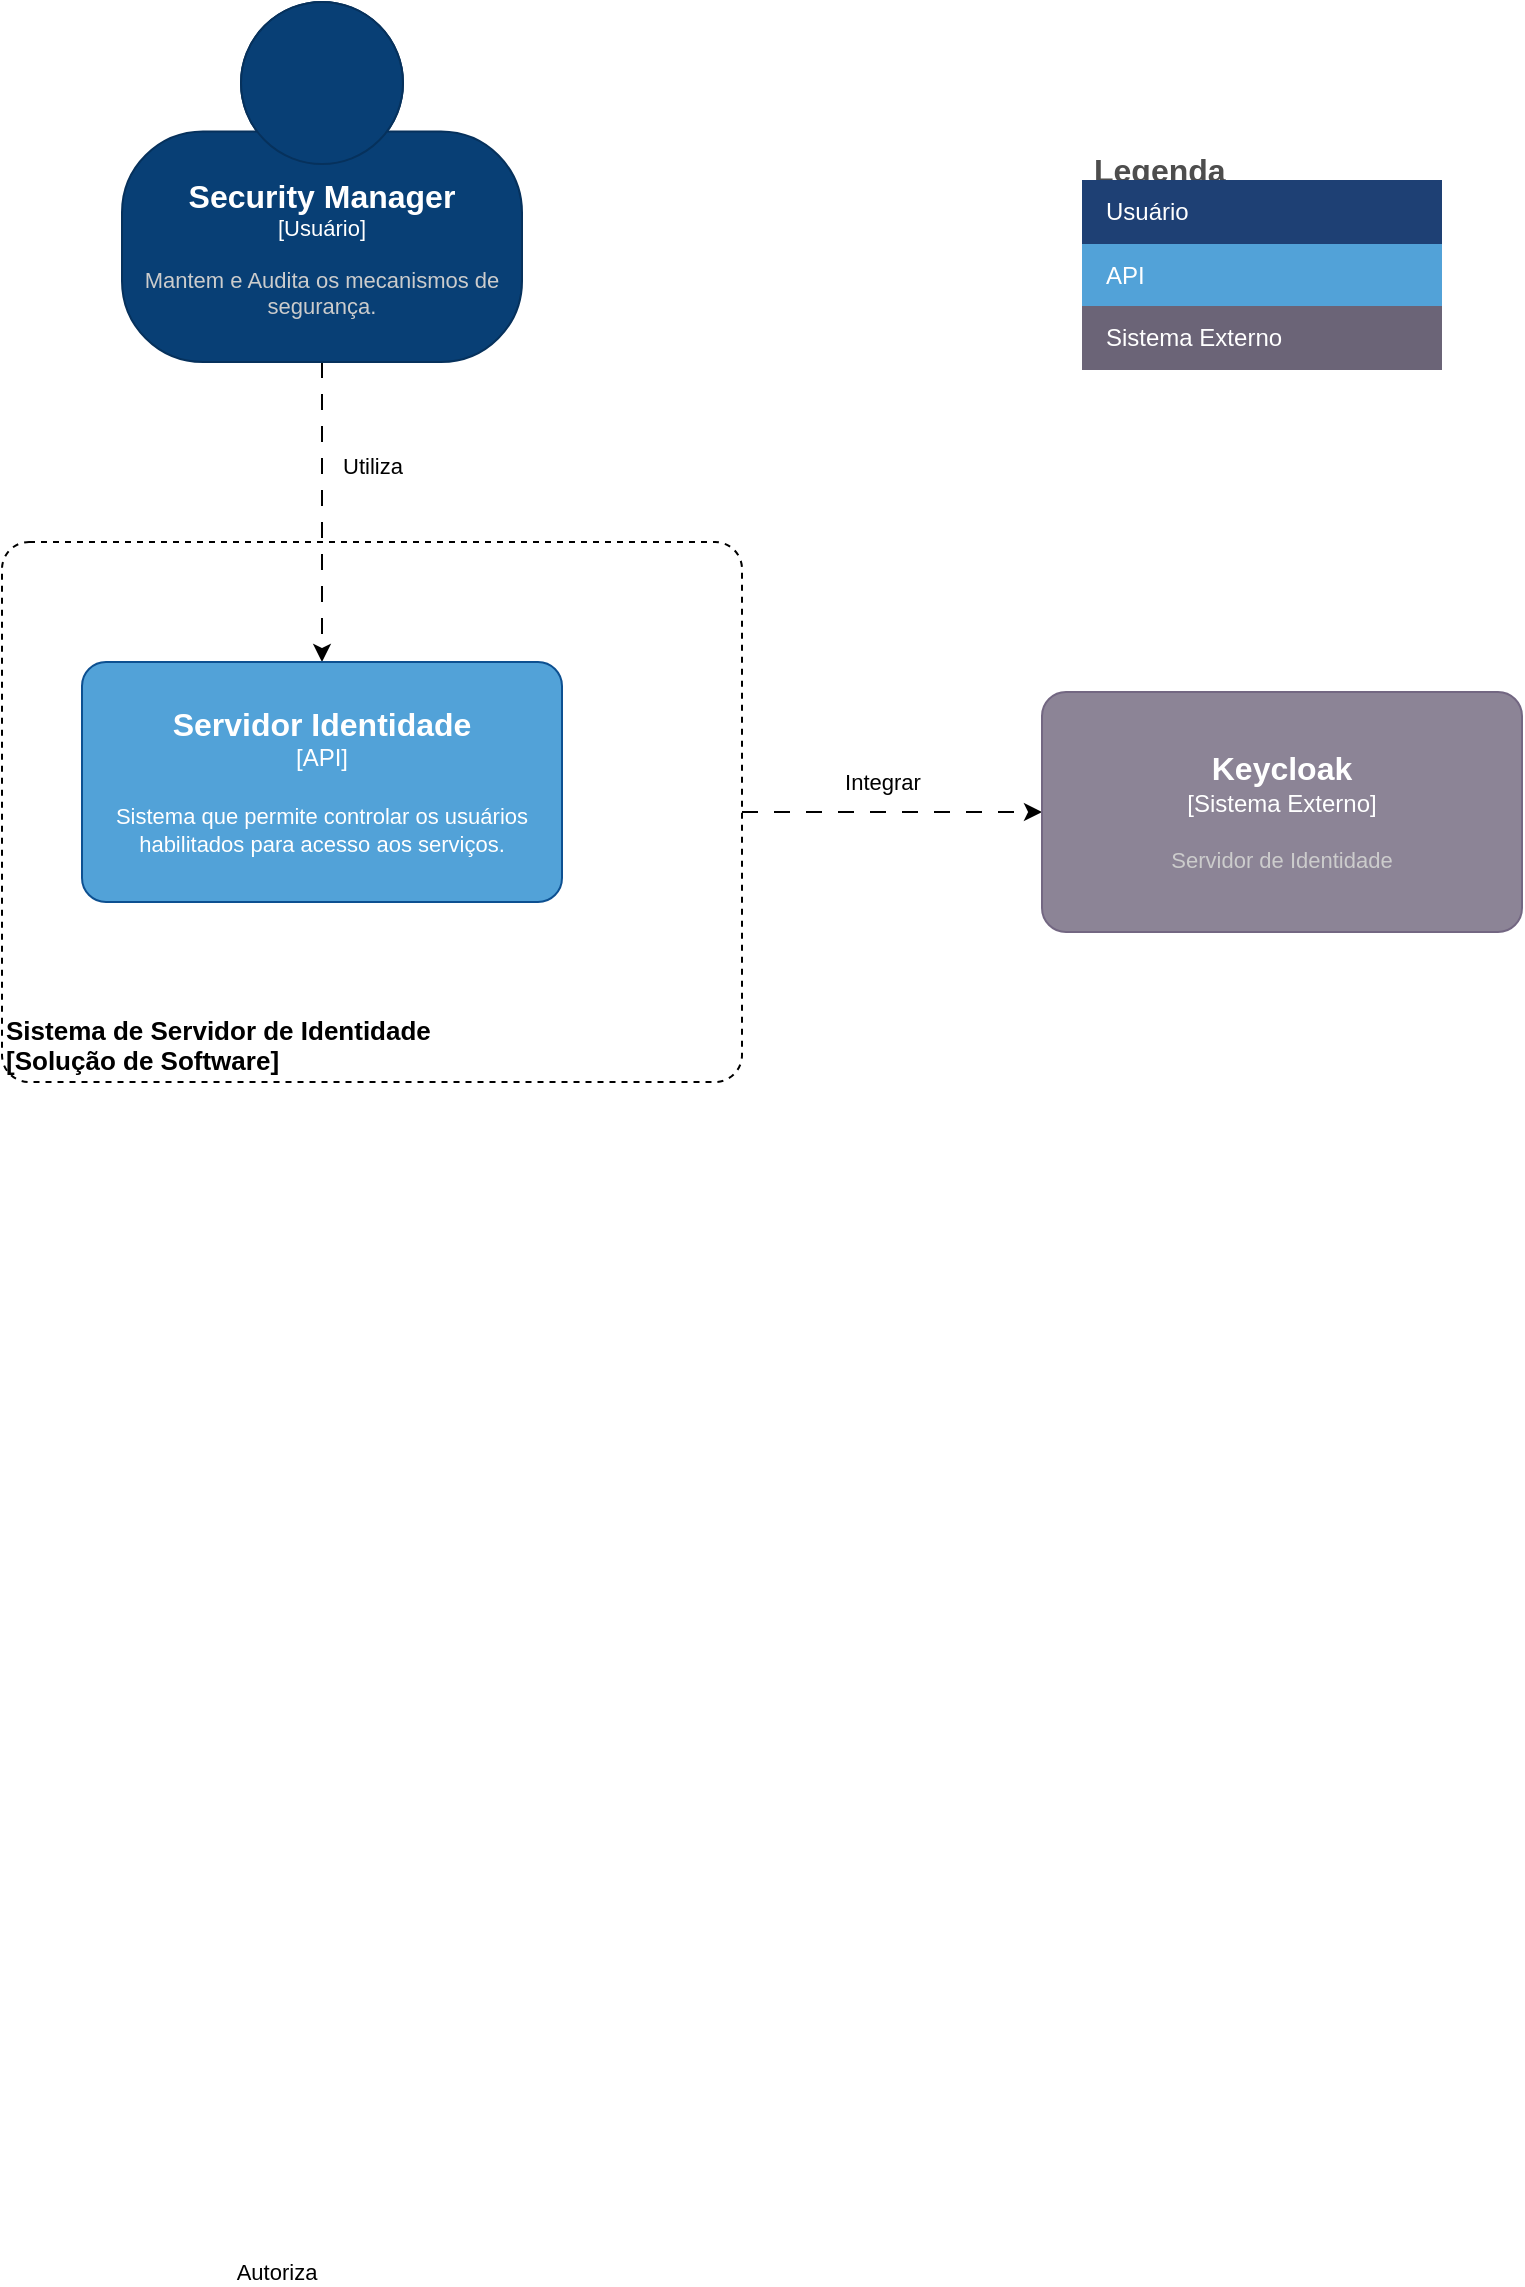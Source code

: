 <mxfile version="22.0.8" type="device" pages="8">
  <diagram id="Xw6H64tZccxRrx7_GbMZ" name="Contexto">
    <mxGraphModel dx="1588" dy="912" grid="1" gridSize="10" guides="1" tooltips="1" connect="1" arrows="1" fold="1" page="1" pageScale="1" pageWidth="827" pageHeight="1169" math="0" shadow="0">
      <root>
        <mxCell id="0" />
        <mxCell id="1" parent="0" />
        <object placeholders="1" c4Name="Sistema de Servidor de Identidade" c4Type="ExecutionEnvironment" c4Application="Solução de Software" label="&lt;div style=&quot;text-align: left; font-size: 13px;&quot;&gt;%c4Name%&lt;/div&gt;&lt;div style=&quot;text-align: left; font-size: 13px;&quot;&gt;[%c4Application%]&lt;/div&gt;" id="aevcoQy2A1wj3x0GnJCE-1">
          <mxCell style="rounded=1;whiteSpace=wrap;html=1;labelBackgroundColor=none;fillColor=#ffffff;fontColor=#000000;align=left;arcSize=5;strokeColor=#000000;verticalAlign=bottom;metaEdit=1;metaData={&quot;c4Type&quot;:{&quot;editable&quot;:false}};points=[[0.25,0,0],[0.5,0,0],[0.75,0,0],[1,0.25,0],[1,0.5,0],[1,0.75,0],[0.75,1,0],[0.5,1,0],[0.25,1,0],[0,0.75,0],[0,0.5,0],[0,0.25,0]];dashed=1;fontStyle=1;fontSize=13;" parent="1" vertex="1">
            <mxGeometry x="30" y="300" width="370" height="270" as="geometry" />
          </mxCell>
        </object>
        <mxCell id="ptLPJHkVqojylTCbv5GX-2" style="edgeStyle=orthogonalEdgeStyle;rounded=0;orthogonalLoop=1;jettySize=auto;html=1;dashed=1;dashPattern=8 8;" parent="1" source="aevcoQy2A1wj3x0GnJCE-3" target="ptLPJHkVqojylTCbv5GX-1" edge="1">
          <mxGeometry relative="1" as="geometry" />
        </mxCell>
        <mxCell id="ptLPJHkVqojylTCbv5GX-3" value="Utiliza" style="edgeLabel;html=1;align=center;verticalAlign=middle;resizable=0;points=[];" parent="ptLPJHkVqojylTCbv5GX-2" vertex="1" connectable="0">
          <mxGeometry x="-0.325" relative="1" as="geometry">
            <mxPoint x="25" y="1" as="offset" />
          </mxGeometry>
        </mxCell>
        <object placeholders="1" c4Name="Security Manager" c4Type="Usuário" c4Description="Mantem e Audita os mecanismos de segurança." label="&lt;font style=&quot;font-size: 16px&quot;&gt;&lt;b&gt;%c4Name%&lt;/b&gt;&lt;/font&gt;&lt;div&gt;[%c4Type%]&lt;/div&gt;&lt;br&gt;&lt;div&gt;&lt;font style=&quot;font-size: 11px&quot;&gt;&lt;font color=&quot;#cccccc&quot;&gt;%c4Description%&lt;/font&gt;&lt;/div&gt;" id="aevcoQy2A1wj3x0GnJCE-3">
          <mxCell style="html=1;fontSize=11;dashed=0;whiteSpace=wrap;fillColor=#083F75;strokeColor=#06315C;fontColor=#ffffff;shape=mxgraph.c4.person2;align=center;metaEdit=1;points=[[0.5,0,0],[1,0.5,0],[1,0.75,0],[0.75,1,0],[0.5,1,0],[0.25,1,0],[0,0.75,0],[0,0.5,0]];resizable=0;" parent="1" vertex="1">
            <mxGeometry x="90" y="30" width="200" height="180" as="geometry" />
          </mxCell>
        </object>
        <mxCell id="aevcoQy2A1wj3x0GnJCE-4" value="Autoriza" style="edgeStyle=orthogonalEdgeStyle;rounded=0;orthogonalLoop=1;jettySize=auto;html=1;entryX=0;entryY=0.5;entryDx=0;entryDy=0;entryPerimeter=0;dashed=1;dashPattern=8 8;exitX=1;exitY=0.5;exitDx=0;exitDy=0;exitPerimeter=0;" parent="1" source="aevcoQy2A1wj3x0GnJCE-1" target="aevcoQy2A1wj3x0GnJCE-8" edge="1">
          <mxGeometry x="-1" y="-766" relative="1" as="geometry">
            <mxPoint x="-233" y="-36" as="offset" />
            <mxPoint x="717" y="446" as="sourcePoint" />
          </mxGeometry>
        </mxCell>
        <mxCell id="ptLPJHkVqojylTCbv5GX-4" value="Integrar" style="edgeLabel;html=1;align=center;verticalAlign=middle;resizable=0;points=[];" parent="aevcoQy2A1wj3x0GnJCE-4" vertex="1" connectable="0">
          <mxGeometry x="-0.34" y="-3" relative="1" as="geometry">
            <mxPoint x="20" y="-18" as="offset" />
          </mxGeometry>
        </mxCell>
        <object placeholders="1" c4Name="Keycloak" c4Type="Sistema Externo" c4Description="Servidor de Identidade" label="&lt;font style=&quot;font-size: 16px&quot;&gt;&lt;b&gt;%c4Name%&lt;/b&gt;&lt;/font&gt;&lt;div&gt;[%c4Type%]&lt;/div&gt;&lt;br&gt;&lt;div&gt;&lt;font style=&quot;font-size: 11px&quot;&gt;&lt;font color=&quot;#cccccc&quot;&gt;%c4Description%&lt;/font&gt;&lt;/div&gt;" id="aevcoQy2A1wj3x0GnJCE-8">
          <mxCell style="rounded=1;whiteSpace=wrap;html=1;labelBackgroundColor=none;fillColor=#8C8496;fontColor=#ffffff;align=center;arcSize=10;strokeColor=#736782;metaEdit=1;resizable=0;points=[[0.25,0,0],[0.5,0,0],[0.75,0,0],[1,0.25,0],[1,0.5,0],[1,0.75,0],[0.75,1,0],[0.5,1,0],[0.25,1,0],[0,0.75,0],[0,0.5,0],[0,0.25,0]];" parent="1" vertex="1">
            <mxGeometry x="550" y="375" width="240" height="120" as="geometry" />
          </mxCell>
        </object>
        <object placeholders="1" c4Name="Servidor Identidade" c4Type="API" c4Description="Sistema que permite controlar os usuários habilitados para acesso aos serviços." label="&lt;font style=&quot;font-size: 16px&quot;&gt;&lt;b&gt;%c4Name%&lt;/b&gt;&lt;/font&gt;&lt;div&gt;[%c4Type%]&lt;/div&gt;&lt;br&gt;&lt;div&gt;&lt;font style=&quot;font-size: 11px&quot;&gt;&lt;font&gt;%c4Description%&lt;/font&gt;&lt;/font&gt;&lt;/div&gt;" id="ptLPJHkVqojylTCbv5GX-1">
          <mxCell style="rounded=1;whiteSpace=wrap;html=1;labelBackgroundColor=none;fillColor=#52A2D8;fontColor=#FFFFFF;align=center;arcSize=10;strokeColor=#0D5091;metaEdit=1;resizable=0;points=[[0.25,0,0],[0.5,0,0],[0.75,0,0],[1,0.25,0],[1,0.5,0],[1,0.75,0],[0.75,1,0],[0.5,1,0],[0.25,1,0],[0,0.75,0],[0,0.5,0],[0,0.25,0]];" parent="1" vertex="1">
            <mxGeometry x="70" y="360" width="240" height="120" as="geometry" />
          </mxCell>
        </object>
        <mxCell id="LUc7_m3Od1g2E6wc3dY0-1" value="Legenda" style="shape=table;startSize=19;container=1;collapsible=0;childLayout=tableLayout;fontSize=16;align=left;verticalAlign=top;fillColor=none;strokeColor=none;fontColor=#4D4D4D;fontStyle=1;spacingLeft=6;spacing=0;resizable=0;resizeLastRow=1;" parent="1" vertex="1">
          <mxGeometry x="570" y="100" width="180" height="114" as="geometry" />
        </mxCell>
        <mxCell id="LUc7_m3Od1g2E6wc3dY0-2" value="" style="shape=tableRow;horizontal=0;startSize=0;swimlaneHead=0;swimlaneBody=0;strokeColor=inherit;top=0;left=0;bottom=0;right=0;collapsible=0;dropTarget=0;fillColor=none;points=[[0,0.5],[1,0.5]];portConstraint=eastwest;fontSize=12;" parent="LUc7_m3Od1g2E6wc3dY0-1" vertex="1">
          <mxGeometry y="19" width="180" height="32" as="geometry" />
        </mxCell>
        <mxCell id="LUc7_m3Od1g2E6wc3dY0-3" value="Usuário" style="shape=partialRectangle;html=1;whiteSpace=wrap;connectable=0;strokeColor=inherit;overflow=hidden;fillColor=#1E4074;top=0;left=0;bottom=0;right=0;pointerEvents=1;fontSize=12;align=left;fontColor=#FFFFFF;gradientColor=none;spacingLeft=10;spacingRight=4;" parent="LUc7_m3Od1g2E6wc3dY0-2" vertex="1">
          <mxGeometry width="180" height="32" as="geometry">
            <mxRectangle width="180" height="32" as="alternateBounds" />
          </mxGeometry>
        </mxCell>
        <mxCell id="LUc7_m3Od1g2E6wc3dY0-4" value="" style="shape=tableRow;horizontal=0;startSize=0;swimlaneHead=0;swimlaneBody=0;strokeColor=inherit;top=0;left=0;bottom=0;right=0;collapsible=0;dropTarget=0;fillColor=none;points=[[0,0.5],[1,0.5]];portConstraint=eastwest;fontSize=12;" parent="LUc7_m3Od1g2E6wc3dY0-1" vertex="1">
          <mxGeometry y="51" width="180" height="31" as="geometry" />
        </mxCell>
        <mxCell id="LUc7_m3Od1g2E6wc3dY0-5" value="API" style="shape=partialRectangle;html=1;whiteSpace=wrap;connectable=0;strokeColor=inherit;overflow=hidden;fillColor=#52a2d8;top=0;left=0;bottom=0;right=0;pointerEvents=1;fontSize=12;align=left;fontColor=#FFFFFF;gradientColor=none;spacingLeft=10;spacingRight=4;" parent="LUc7_m3Od1g2E6wc3dY0-4" vertex="1">
          <mxGeometry width="180" height="31" as="geometry">
            <mxRectangle width="180" height="31" as="alternateBounds" />
          </mxGeometry>
        </mxCell>
        <mxCell id="LUc7_m3Od1g2E6wc3dY0-6" value="" style="shape=tableRow;horizontal=0;startSize=0;swimlaneHead=0;swimlaneBody=0;strokeColor=inherit;top=0;left=0;bottom=0;right=0;collapsible=0;dropTarget=0;fillColor=none;points=[[0,0.5],[1,0.5]];portConstraint=eastwest;fontSize=12;" parent="LUc7_m3Od1g2E6wc3dY0-1" vertex="1">
          <mxGeometry y="82" width="180" height="32" as="geometry" />
        </mxCell>
        <mxCell id="LUc7_m3Od1g2E6wc3dY0-7" value="Sistema Externo" style="shape=partialRectangle;html=1;whiteSpace=wrap;connectable=0;strokeColor=inherit;overflow=hidden;fillColor=#6b6477;top=0;left=0;bottom=0;right=0;pointerEvents=1;fontSize=12;align=left;fontColor=#FFFFFF;gradientColor=none;spacingLeft=10;spacingRight=4;" parent="LUc7_m3Od1g2E6wc3dY0-6" vertex="1">
          <mxGeometry width="180" height="32" as="geometry">
            <mxRectangle width="180" height="32" as="alternateBounds" />
          </mxGeometry>
        </mxCell>
      </root>
    </mxGraphModel>
  </diagram>
  <diagram name="Container" id="_NV-KgGNEmI1Rd9qFA_1">
    <mxGraphModel dx="1985" dy="1140" grid="0" gridSize="10" guides="1" tooltips="1" connect="1" arrows="1" fold="1" page="1" pageScale="1" pageWidth="1169" pageHeight="827" math="0" shadow="0">
      <root>
        <mxCell id="kHQXX2-oMwQ5p4H3qg-S-0" />
        <mxCell id="kHQXX2-oMwQ5p4H3qg-S-1" parent="kHQXX2-oMwQ5p4H3qg-S-0" />
        <object placeholders="1" c4Name="Sistema de Servidor de Identidade" c4Type="ExecutionEnvironment" c4Application="Solução de Software" label="&lt;div style=&quot;text-align: left; font-size: 13px;&quot;&gt;%c4Name%&lt;/div&gt;&lt;div style=&quot;text-align: left; font-size: 13px;&quot;&gt;[%c4Application%]&lt;/div&gt;" id="kHQXX2-oMwQ5p4H3qg-S-2">
          <mxCell style="rounded=1;whiteSpace=wrap;html=1;labelBackgroundColor=none;fillColor=#ffffff;fontColor=#000000;align=left;arcSize=5;strokeColor=#000000;verticalAlign=bottom;metaEdit=1;metaData={&quot;c4Type&quot;:{&quot;editable&quot;:false}};points=[[0.25,0,0],[0.5,0,0],[0.75,0,0],[1,0.25,0],[1,0.5,0],[1,0.75,0],[0.75,1,0],[0.5,1,0],[0.25,1,0],[0,0.75,0],[0,0.5,0],[0,0.25,0]];dashed=1;fontStyle=1;fontSize=13;" parent="kHQXX2-oMwQ5p4H3qg-S-1" vertex="1">
            <mxGeometry x="50" y="316" width="1188" height="719" as="geometry" />
          </mxCell>
        </object>
        <mxCell id="kHQXX2-oMwQ5p4H3qg-S-15" style="edgeStyle=orthogonalEdgeStyle;rounded=0;orthogonalLoop=1;jettySize=auto;html=1;dashed=1;dashPattern=8 8;" parent="kHQXX2-oMwQ5p4H3qg-S-1" source="kHQXX2-oMwQ5p4H3qg-S-16" target="kHQXX2-oMwQ5p4H3qg-S-23" edge="1">
          <mxGeometry relative="1" as="geometry">
            <Array as="points">
              <mxPoint x="665" y="262" />
              <mxPoint x="665" y="262" />
            </Array>
          </mxGeometry>
        </mxCell>
        <object placeholders="1" c4Name="Security Manager" c4Type="Usuário" c4Description="Mantem e Audita os mecanismos de segurança." label="&lt;font style=&quot;font-size: 16px&quot;&gt;&lt;b&gt;%c4Name%&lt;/b&gt;&lt;/font&gt;&lt;div&gt;[%c4Type%]&lt;/div&gt;&lt;br&gt;&lt;div&gt;&lt;font style=&quot;font-size: 11px&quot;&gt;&lt;font color=&quot;#cccccc&quot;&gt;%c4Description%&lt;/font&gt;&lt;/div&gt;" id="kHQXX2-oMwQ5p4H3qg-S-16">
          <mxCell style="html=1;fontSize=11;dashed=0;whiteSpace=wrap;fillColor=#083F75;strokeColor=#06315C;fontColor=#ffffff;shape=mxgraph.c4.person2;align=center;metaEdit=1;points=[[0.5,0,0],[1,0.5,0],[1,0.75,0],[0.75,1,0],[0.5,1,0],[0.25,1,0],[0,0.75,0],[0,0.5,0]];resizable=0;" parent="kHQXX2-oMwQ5p4H3qg-S-1" vertex="1">
            <mxGeometry x="573" y="53" width="200" height="180" as="geometry" />
          </mxCell>
        </object>
        <mxCell id="kHQXX2-oMwQ5p4H3qg-S-17" value="" style="edgeStyle=orthogonalEdgeStyle;rounded=0;orthogonalLoop=1;jettySize=auto;html=1;entryX=0;entryY=0.5;entryDx=0;entryDy=0;entryPerimeter=0;dashed=1;dashPattern=8 8;" parent="kHQXX2-oMwQ5p4H3qg-S-1" source="kHQXX2-oMwQ5p4H3qg-S-20" target="kHQXX2-oMwQ5p4H3qg-S-21" edge="1">
          <mxGeometry x="-1" y="-766" relative="1" as="geometry">
            <mxPoint x="-233" y="-36" as="offset" />
          </mxGeometry>
        </mxCell>
        <mxCell id="kHQXX2-oMwQ5p4H3qg-S-18" value="Integrar: sdk" style="edgeLabel;html=1;align=center;verticalAlign=middle;resizable=0;points=[];" parent="kHQXX2-oMwQ5p4H3qg-S-17" vertex="1" connectable="0">
          <mxGeometry x="0.307" y="-2" relative="1" as="geometry">
            <mxPoint x="-45" y="-18" as="offset" />
          </mxGeometry>
        </mxCell>
        <object placeholders="1" c4Name="Gerenciador Servidor Identidade" c4Type="API" c4Description="Gerenciador do Servidor de Identidade integrado ao Keycloak." label="&lt;font style=&quot;font-size: 16px&quot;&gt;&lt;b&gt;%c4Name%&lt;/b&gt;&lt;/font&gt;&lt;div&gt;[%c4Type%]&lt;/div&gt;&lt;br&gt;&lt;div&gt;&lt;font style=&quot;font-size: 11px&quot;&gt;&lt;font&gt;%c4Description%&lt;/font&gt;&lt;/font&gt;&lt;/div&gt;" id="kHQXX2-oMwQ5p4H3qg-S-20">
          <mxCell style="rounded=1;whiteSpace=wrap;html=1;labelBackgroundColor=none;fillColor=#52A2D8;fontColor=#FFFFFF;align=center;arcSize=10;strokeColor=#0D5091;metaEdit=1;resizable=0;points=[[0.25,0,0],[0.5,0,0],[0.75,0,0],[1,0.25,0],[1,0.5,0],[1,0.75,0],[0.75,1,0],[0.5,1,0],[0.25,1,0],[0,0.75,0],[0,0.5,0],[0,0.25,0]];" parent="kHQXX2-oMwQ5p4H3qg-S-1" vertex="1">
            <mxGeometry x="903" y="362" width="240" height="120" as="geometry" />
          </mxCell>
        </object>
        <object placeholders="1" c4Name="Keycloak" c4Type="Sistema Externo" c4Description="Servidor de Identidade" label="&lt;font style=&quot;font-size: 16px&quot;&gt;&lt;b&gt;%c4Name%&lt;/b&gt;&lt;/font&gt;&lt;div&gt;[%c4Type%]&lt;/div&gt;&lt;br&gt;&lt;div&gt;&lt;font style=&quot;font-size: 11px&quot;&gt;&lt;font color=&quot;#cccccc&quot;&gt;%c4Description%&lt;/font&gt;&lt;/div&gt;" id="kHQXX2-oMwQ5p4H3qg-S-21">
          <mxCell style="rounded=1;whiteSpace=wrap;html=1;labelBackgroundColor=none;fillColor=#8C8496;fontColor=#ffffff;align=center;arcSize=10;strokeColor=#736782;metaEdit=1;resizable=0;points=[[0.25,0,0],[0.5,0,0],[0.75,0,0],[1,0.25,0],[1,0.5,0],[1,0.75,0],[0.75,1,0],[0.5,1,0],[0.25,1,0],[0,0.75,0],[0,0.5,0],[0,0.25,0]];" parent="kHQXX2-oMwQ5p4H3qg-S-1" vertex="1">
            <mxGeometry x="1394" y="365" width="240" height="120" as="geometry" />
          </mxCell>
        </object>
        <object placeholders="1" c4Type="Banco de Dados" c4Container="Container" c4Technology="PostgreSQL" c4Description="Servidor de Banco de Dados" label="&lt;font style=&quot;font-size: 16px&quot;&gt;&lt;b&gt;%c4Type%&lt;/b&gt;&lt;/font&gt;&lt;div&gt;[%c4Container%:&amp;nbsp;%c4Technology%]&lt;/div&gt;&lt;br&gt;&lt;div&gt;&lt;font style=&quot;font-size: 11px&quot;&gt;&lt;font color=&quot;#E6E6E6&quot;&gt;%c4Description%&lt;/font&gt;&lt;/div&gt;" id="kHQXX2-oMwQ5p4H3qg-S-22">
          <mxCell style="shape=cylinder3;size=15;whiteSpace=wrap;html=1;boundedLbl=1;rounded=0;labelBackgroundColor=none;fillColor=#67AB9F;fontSize=12;align=center;strokeColor=#E6E6E6;metaEdit=1;points=[[0.5,0,0],[1,0.25,0],[1,0.5,0],[1,0.75,0],[0.5,1,0],[0,0.75,0],[0,0.5,0],[0,0.25,0]];resizable=0;" parent="kHQXX2-oMwQ5p4H3qg-S-1" vertex="1">
            <mxGeometry x="927" y="866" width="240" height="120" as="geometry" />
          </mxCell>
        </object>
        <mxCell id="QnqqwBBe2G2l0NLA1WeS-4" style="edgeStyle=orthogonalEdgeStyle;rounded=0;orthogonalLoop=1;jettySize=auto;html=1;dashed=1;dashPattern=8 8;" parent="kHQXX2-oMwQ5p4H3qg-S-1" source="kHQXX2-oMwQ5p4H3qg-S-23" target="kHQXX2-oMwQ5p4H3qg-S-20" edge="1">
          <mxGeometry relative="1" as="geometry" />
        </mxCell>
        <mxCell id="QnqqwBBe2G2l0NLA1WeS-5" value="Gravar log" style="edgeLabel;html=1;align=center;verticalAlign=middle;resizable=0;points=[];" parent="QnqqwBBe2G2l0NLA1WeS-4" vertex="1" connectable="0">
          <mxGeometry x="0.181" y="-1" relative="1" as="geometry">
            <mxPoint x="-5" y="-17" as="offset" />
          </mxGeometry>
        </mxCell>
        <mxCell id="Nk2902pyZFaR9Ht3BzaX-1" style="edgeStyle=orthogonalEdgeStyle;rounded=0;orthogonalLoop=1;jettySize=auto;html=1;dashed=1;dashPattern=8 8;" edge="1" parent="kHQXX2-oMwQ5p4H3qg-S-1" source="kHQXX2-oMwQ5p4H3qg-S-23" target="Nk2902pyZFaR9Ht3BzaX-0">
          <mxGeometry relative="1" as="geometry" />
        </mxCell>
        <mxCell id="Nk2902pyZFaR9Ht3BzaX-2" value="Emitir relatórios" style="edgeLabel;html=1;align=center;verticalAlign=middle;resizable=0;points=[];" vertex="1" connectable="0" parent="Nk2902pyZFaR9Ht3BzaX-1">
          <mxGeometry x="-0.171" y="3" relative="1" as="geometry">
            <mxPoint x="47" y="8" as="offset" />
          </mxGeometry>
        </mxCell>
        <object placeholders="1" c4Name="Aplicativo WEB" c4Type="App WEB" c4Description="Aplicação Frontend que acessa as APIs de gestão do Sistema" label="&lt;font style=&quot;font-size: 16px&quot;&gt;&lt;b&gt;%c4Name%&lt;/b&gt;&lt;/font&gt;&lt;div&gt;[%c4Type%]&lt;/div&gt;&lt;br&gt;&lt;div&gt;&lt;font style=&quot;font-size: 11px&quot;&gt;&lt;font color=&quot;#cccccc&quot;&gt;%c4Description%&lt;/font&gt;&lt;/div&gt;" id="kHQXX2-oMwQ5p4H3qg-S-23">
          <mxCell style="rounded=1;whiteSpace=wrap;html=1;labelBackgroundColor=none;fillColor=#0066CC;fontColor=#ffffff;align=center;arcSize=10;strokeColor=#0D5091;metaEdit=1;resizable=0;points=[[0.25,0,0],[0.5,0,0],[0.75,0,0],[1,0.25,0],[1,0.5,0],[1,0.75,0],[0.75,1,0],[0.5,1,0],[0.25,1,0],[0,0.75,0],[0,0.5,0],[0,0.25,0]];" parent="kHQXX2-oMwQ5p4H3qg-S-1" vertex="1">
            <mxGeometry x="536" y="358" width="240" height="120" as="geometry" />
          </mxCell>
        </object>
        <mxCell id="kHQXX2-oMwQ5p4H3qg-S-3" value="Legenda" style="shape=table;startSize=19;container=1;collapsible=0;childLayout=tableLayout;fontSize=16;align=left;verticalAlign=top;fillColor=none;strokeColor=none;fontColor=#4D4D4D;fontStyle=1;spacingLeft=6;spacing=0;resizable=0;resizeLastRow=1;" parent="kHQXX2-oMwQ5p4H3qg-S-1" vertex="1">
          <mxGeometry x="1275" y="7" width="180" height="210" as="geometry" />
        </mxCell>
        <mxCell id="kHQXX2-oMwQ5p4H3qg-S-4" value="" style="shape=tableRow;horizontal=0;startSize=0;swimlaneHead=0;swimlaneBody=0;strokeColor=inherit;top=0;left=0;bottom=0;right=0;collapsible=0;dropTarget=0;fillColor=none;points=[[0,0.5],[1,0.5]];portConstraint=eastwest;fontSize=12;" parent="kHQXX2-oMwQ5p4H3qg-S-3" vertex="1">
          <mxGeometry y="19" width="180" height="32" as="geometry" />
        </mxCell>
        <mxCell id="kHQXX2-oMwQ5p4H3qg-S-5" value="Usuário" style="shape=partialRectangle;html=1;whiteSpace=wrap;connectable=0;strokeColor=inherit;overflow=hidden;fillColor=#1E4074;top=0;left=0;bottom=0;right=0;pointerEvents=1;fontSize=12;align=left;fontColor=#FFFFFF;gradientColor=none;spacingLeft=10;spacingRight=4;" parent="kHQXX2-oMwQ5p4H3qg-S-4" vertex="1">
          <mxGeometry width="180" height="32" as="geometry">
            <mxRectangle width="180" height="32" as="alternateBounds" />
          </mxGeometry>
        </mxCell>
        <mxCell id="kHQXX2-oMwQ5p4H3qg-S-6" value="" style="shape=tableRow;horizontal=0;startSize=0;swimlaneHead=0;swimlaneBody=0;strokeColor=inherit;top=0;left=0;bottom=0;right=0;collapsible=0;dropTarget=0;fillColor=none;points=[[0,0.5],[1,0.5]];portConstraint=eastwest;fontSize=12;" parent="kHQXX2-oMwQ5p4H3qg-S-3" vertex="1">
          <mxGeometry y="51" width="180" height="32" as="geometry" />
        </mxCell>
        <mxCell id="kHQXX2-oMwQ5p4H3qg-S-7" value="Aplicação WEB" style="shape=partialRectangle;html=1;whiteSpace=wrap;connectable=0;strokeColor=inherit;overflow=hidden;fillColor=#0066CC;top=0;left=0;bottom=0;right=0;pointerEvents=1;fontSize=12;align=left;fontColor=#FFFFFF;gradientColor=none;spacingLeft=10;spacingRight=4;" parent="kHQXX2-oMwQ5p4H3qg-S-6" vertex="1">
          <mxGeometry width="180" height="32" as="geometry">
            <mxRectangle width="180" height="32" as="alternateBounds" />
          </mxGeometry>
        </mxCell>
        <mxCell id="kHQXX2-oMwQ5p4H3qg-S-8" value="" style="shape=tableRow;horizontal=0;startSize=0;swimlaneHead=0;swimlaneBody=0;strokeColor=inherit;top=0;left=0;bottom=0;right=0;collapsible=0;dropTarget=0;fillColor=none;points=[[0,0.5],[1,0.5]];portConstraint=eastwest;fontSize=12;" parent="kHQXX2-oMwQ5p4H3qg-S-3" vertex="1">
          <mxGeometry y="83" width="180" height="31" as="geometry" />
        </mxCell>
        <mxCell id="kHQXX2-oMwQ5p4H3qg-S-9" value="API" style="shape=partialRectangle;html=1;whiteSpace=wrap;connectable=0;strokeColor=inherit;overflow=hidden;fillColor=#52a2d8;top=0;left=0;bottom=0;right=0;pointerEvents=1;fontSize=12;align=left;fontColor=#FFFFFF;gradientColor=none;spacingLeft=10;spacingRight=4;" parent="kHQXX2-oMwQ5p4H3qg-S-8" vertex="1">
          <mxGeometry width="180" height="31" as="geometry">
            <mxRectangle width="180" height="31" as="alternateBounds" />
          </mxGeometry>
        </mxCell>
        <mxCell id="kHQXX2-oMwQ5p4H3qg-S-10" value="" style="shape=tableRow;horizontal=0;startSize=0;swimlaneHead=0;swimlaneBody=0;strokeColor=inherit;top=0;left=0;bottom=0;right=0;collapsible=0;dropTarget=0;fillColor=none;points=[[0,0.5],[1,0.5]];portConstraint=eastwest;fontSize=12;" parent="kHQXX2-oMwQ5p4H3qg-S-3" vertex="1">
          <mxGeometry y="114" width="180" height="32" as="geometry" />
        </mxCell>
        <mxCell id="kHQXX2-oMwQ5p4H3qg-S-11" value="Sistema Externo" style="shape=partialRectangle;html=1;whiteSpace=wrap;connectable=0;strokeColor=inherit;overflow=hidden;fillColor=#6b6477;top=0;left=0;bottom=0;right=0;pointerEvents=1;fontSize=12;align=left;fontColor=#FFFFFF;gradientColor=none;spacingLeft=10;spacingRight=4;" parent="kHQXX2-oMwQ5p4H3qg-S-10" vertex="1">
          <mxGeometry width="180" height="32" as="geometry">
            <mxRectangle width="180" height="32" as="alternateBounds" />
          </mxGeometry>
        </mxCell>
        <mxCell id="AV6pY4rSwfha-Kmop0BI-5" value="" style="shape=tableRow;horizontal=0;startSize=0;swimlaneHead=0;swimlaneBody=0;strokeColor=inherit;top=0;left=0;bottom=0;right=0;collapsible=0;dropTarget=0;fillColor=none;points=[[0,0.5],[1,0.5]];portConstraint=eastwest;fontSize=12;" parent="kHQXX2-oMwQ5p4H3qg-S-3" vertex="1">
          <mxGeometry y="146" width="180" height="32" as="geometry" />
        </mxCell>
        <mxCell id="AV6pY4rSwfha-Kmop0BI-6" value="Sistema Legado" style="shape=partialRectangle;html=1;whiteSpace=wrap;connectable=0;strokeColor=inherit;overflow=hidden;fillColor=#4D4D4D;top=0;left=0;bottom=0;right=0;pointerEvents=1;fontSize=12;align=left;fontColor=#FFFFFF;gradientColor=none;spacingLeft=10;spacingRight=4;" parent="AV6pY4rSwfha-Kmop0BI-5" vertex="1">
          <mxGeometry width="180" height="32" as="geometry">
            <mxRectangle width="180" height="32" as="alternateBounds" />
          </mxGeometry>
        </mxCell>
        <mxCell id="kHQXX2-oMwQ5p4H3qg-S-12" value="" style="shape=tableRow;horizontal=0;startSize=0;swimlaneHead=0;swimlaneBody=0;strokeColor=inherit;top=0;left=0;bottom=0;right=0;collapsible=0;dropTarget=0;fillColor=none;points=[[0,0.5],[1,0.5]];portConstraint=eastwest;fontSize=12;" parent="kHQXX2-oMwQ5p4H3qg-S-3" vertex="1">
          <mxGeometry y="178" width="180" height="32" as="geometry" />
        </mxCell>
        <mxCell id="kHQXX2-oMwQ5p4H3qg-S-13" value="Banco de Dados" style="shape=partialRectangle;html=1;whiteSpace=wrap;connectable=0;strokeColor=inherit;overflow=hidden;fillColor=#67AB9F;top=0;left=0;bottom=0;right=0;pointerEvents=1;fontSize=12;align=left;fontColor=#FFFFFF;gradientColor=none;spacingLeft=10;spacingRight=4;" parent="kHQXX2-oMwQ5p4H3qg-S-12" vertex="1">
          <mxGeometry width="180" height="32" as="geometry">
            <mxRectangle width="180" height="32" as="alternateBounds" />
          </mxGeometry>
        </mxCell>
        <object placeholders="1" c4Name="Controlador Servidor Identidade" c4Type="API" c4Description="Controlador do Servidor de Identidade responsavel pela geração de Tokens de Autenticação" label="&lt;font style=&quot;font-size: 16px&quot;&gt;&lt;b&gt;%c4Name%&lt;/b&gt;&lt;/font&gt;&lt;div&gt;[%c4Type%]&lt;/div&gt;&lt;br&gt;&lt;div&gt;&lt;font style=&quot;font-size: 11px&quot;&gt;&lt;font&gt;%c4Description%&lt;/font&gt;&lt;/font&gt;&lt;/div&gt;" id="AV6pY4rSwfha-Kmop0BI-1">
          <mxCell style="rounded=1;whiteSpace=wrap;html=1;labelBackgroundColor=none;fillColor=#52A2D8;fontColor=#FFFFFF;align=center;arcSize=10;strokeColor=#0D5091;metaEdit=1;resizable=0;points=[[0.25,0,0],[0.5,0,0],[0.75,0,0],[1,0.25,0],[1,0.5,0],[1,0.75,0],[0.75,1,0],[0.5,1,0],[0.25,1,0],[0,0.75,0],[0,0.5,0],[0,0.25,0]];" parent="kHQXX2-oMwQ5p4H3qg-S-1" vertex="1">
            <mxGeometry x="154" y="543" width="240" height="120" as="geometry" />
          </mxCell>
        </object>
        <mxCell id="AV6pY4rSwfha-Kmop0BI-2" style="edgeStyle=orthogonalEdgeStyle;rounded=0;orthogonalLoop=1;jettySize=auto;html=1;entryX=0;entryY=0.5;entryDx=0;entryDy=0;entryPerimeter=0;dashed=1;dashPattern=8 8;" parent="kHQXX2-oMwQ5p4H3qg-S-1" source="AV6pY4rSwfha-Kmop0BI-1" target="kHQXX2-oMwQ5p4H3qg-S-22" edge="1">
          <mxGeometry relative="1" as="geometry">
            <Array as="points">
              <mxPoint x="274" y="781" />
              <mxPoint x="566" y="781" />
              <mxPoint x="566" y="926" />
            </Array>
          </mxGeometry>
        </mxCell>
        <mxCell id="AV6pY4rSwfha-Kmop0BI-3" value="Gravar log" style="edgeLabel;html=1;align=center;verticalAlign=middle;resizable=0;points=[];" parent="AV6pY4rSwfha-Kmop0BI-2" vertex="1" connectable="0">
          <mxGeometry x="-0.409" y="-8" relative="1" as="geometry">
            <mxPoint x="48" y="2" as="offset" />
          </mxGeometry>
        </mxCell>
        <object placeholders="1" c4Name="Sistema Legado" c4Type="API" c4Description="Sistema Legado que necessita de Autenticacao" label="&lt;font style=&quot;font-size: 16px&quot;&gt;&lt;b&gt;%c4Name%&lt;/b&gt;&lt;/font&gt;&lt;div&gt;[%c4Type%]&lt;/div&gt;&lt;br&gt;&lt;div&gt;&lt;font style=&quot;font-size: 11px&quot;&gt;&lt;font color=&quot;#cccccc&quot;&gt;%c4Description%&lt;/font&gt;&lt;/div&gt;" id="AV6pY4rSwfha-Kmop0BI-4">
          <mxCell style="rounded=1;whiteSpace=wrap;html=1;labelBackgroundColor=none;fillColor=#4D4D4D;fontColor=#ffffff;align=center;arcSize=10;strokeColor=#736782;metaEdit=1;resizable=0;points=[[0.25,0,0],[0.5,0,0],[0.75,0,0],[1,0.25,0],[1,0.5,0],[1,0.75,0],[0.75,1,0],[0.5,1,0],[0.25,1,0],[0,0.75,0],[0,0.5,0],[0,0.25,0]];" parent="kHQXX2-oMwQ5p4H3qg-S-1" vertex="1">
            <mxGeometry x="171" y="105" width="240" height="120" as="geometry" />
          </mxCell>
        </object>
        <mxCell id="AV6pY4rSwfha-Kmop0BI-7" style="edgeStyle=orthogonalEdgeStyle;rounded=0;orthogonalLoop=1;jettySize=auto;html=1;dashed=1;dashPattern=8 8;" parent="kHQXX2-oMwQ5p4H3qg-S-1" source="AV6pY4rSwfha-Kmop0BI-4" edge="1">
          <mxGeometry relative="1" as="geometry">
            <mxPoint x="294" y="543" as="targetPoint" />
            <Array as="points">
              <mxPoint x="294" y="543" />
            </Array>
          </mxGeometry>
        </mxCell>
        <mxCell id="AV6pY4rSwfha-Kmop0BI-8" value="Http request: obter token" style="edgeLabel;html=1;align=center;verticalAlign=middle;resizable=0;points=[];" parent="AV6pY4rSwfha-Kmop0BI-7" vertex="1" connectable="0">
          <mxGeometry x="0.402" y="-2" relative="1" as="geometry">
            <mxPoint x="-5" y="-16" as="offset" />
          </mxGeometry>
        </mxCell>
        <object placeholders="1" c4Name="Auditor Servidor Identidade" c4Type="API" c4Description="Auditor do Servidor de Identidade responsavel pela analise dos logs" label="&lt;font style=&quot;font-size: 16px&quot;&gt;&lt;b&gt;%c4Name%&lt;/b&gt;&lt;/font&gt;&lt;div&gt;[%c4Type%]&lt;/div&gt;&lt;br&gt;&lt;div&gt;&lt;font style=&quot;font-size: 11px&quot;&gt;&lt;font&gt;%c4Description%&lt;/font&gt;&lt;/font&gt;&lt;/div&gt;" id="Nk2902pyZFaR9Ht3BzaX-0">
          <mxCell style="rounded=1;whiteSpace=wrap;html=1;labelBackgroundColor=none;fillColor=#52A2D8;fontColor=#FFFFFF;align=center;arcSize=10;strokeColor=#0D5091;metaEdit=1;resizable=0;points=[[0.25,0,0],[0.5,0,0],[0.75,0,0],[1,0.25,0],[1,0.5,0],[1,0.75,0],[0.75,1,0],[0.5,1,0],[0.25,1,0],[0,0.75,0],[0,0.5,0],[0,0.25,0]];" vertex="1" parent="kHQXX2-oMwQ5p4H3qg-S-1">
            <mxGeometry x="536" y="570" width="240" height="120" as="geometry" />
          </mxCell>
        </object>
        <mxCell id="Nk2902pyZFaR9Ht3BzaX-3" style="edgeStyle=orthogonalEdgeStyle;rounded=0;orthogonalLoop=1;jettySize=auto;html=1;dashed=1;dashPattern=8 8;entryX=0.314;entryY=0.005;entryDx=0;entryDy=0;entryPerimeter=0;" edge="1" parent="kHQXX2-oMwQ5p4H3qg-S-1" source="Nk2902pyZFaR9Ht3BzaX-0" target="kHQXX2-oMwQ5p4H3qg-S-22">
          <mxGeometry relative="1" as="geometry">
            <mxPoint x="979" y="1010" as="targetPoint" />
          </mxGeometry>
        </mxCell>
        <mxCell id="Nk2902pyZFaR9Ht3BzaX-4" value="Consultar log" style="edgeLabel;html=1;align=center;verticalAlign=middle;resizable=0;points=[];" vertex="1" connectable="0" parent="Nk2902pyZFaR9Ht3BzaX-3">
          <mxGeometry x="-0.535" y="1" relative="1" as="geometry">
            <mxPoint x="-2" y="-13" as="offset" />
          </mxGeometry>
        </mxCell>
        <mxCell id="Nk2902pyZFaR9Ht3BzaX-5" style="edgeStyle=orthogonalEdgeStyle;rounded=0;orthogonalLoop=1;jettySize=auto;html=1;dashed=1;dashPattern=8 8;exitX=0.75;exitY=1;exitDx=0;exitDy=0;exitPerimeter=0;entryX=0.675;entryY=0.014;entryDx=0;entryDy=0;entryPerimeter=0;" edge="1" parent="kHQXX2-oMwQ5p4H3qg-S-1" source="kHQXX2-oMwQ5p4H3qg-S-20" target="kHQXX2-oMwQ5p4H3qg-S-22">
          <mxGeometry relative="1" as="geometry">
            <mxPoint x="1115.04" y="512" as="sourcePoint" />
            <mxPoint x="1097" y="1036" as="targetPoint" />
            <Array as="points">
              <mxPoint x="1083" y="642" />
              <mxPoint x="1115" y="642" />
              <mxPoint x="1115" y="832" />
              <mxPoint x="1089" y="832" />
            </Array>
          </mxGeometry>
        </mxCell>
        <mxCell id="Nk2902pyZFaR9Ht3BzaX-6" value="Gravar log" style="edgeLabel;html=1;align=center;verticalAlign=middle;resizable=0;points=[];" vertex="1" connectable="0" parent="Nk2902pyZFaR9Ht3BzaX-5">
          <mxGeometry x="-0.583" y="2" relative="1" as="geometry">
            <mxPoint x="34" y="52" as="offset" />
          </mxGeometry>
        </mxCell>
      </root>
    </mxGraphModel>
  </diagram>
  <diagram id="E28Nx7XlWnM1r1eDEy0K" name="Container - Gerenciador">
    <mxGraphModel dx="1985" dy="1140" grid="0" gridSize="10" guides="1" tooltips="1" connect="1" arrows="1" fold="1" page="1" pageScale="1" pageWidth="1169" pageHeight="827" math="0" shadow="0">
      <root>
        <mxCell id="1dNAwvJjR2Vt91CnmCib-0" />
        <mxCell id="1dNAwvJjR2Vt91CnmCib-1" parent="1dNAwvJjR2Vt91CnmCib-0" />
        <object placeholders="1" c4Name="Sistema de Servidor de Identidade" c4Type="ExecutionEnvironment" c4Application="Solução de Software" label="&lt;div style=&quot;text-align: left; font-size: 13px;&quot;&gt;%c4Name%&lt;/div&gt;&lt;div style=&quot;text-align: left; font-size: 13px;&quot;&gt;[%c4Application%]&lt;/div&gt;" id="FmzCtH3McJ6rauoGFrDZ-2">
          <mxCell style="rounded=1;whiteSpace=wrap;html=1;labelBackgroundColor=none;fillColor=#ffffff;fontColor=#000000;align=left;arcSize=5;strokeColor=#000000;verticalAlign=bottom;metaEdit=1;metaData={&quot;c4Type&quot;:{&quot;editable&quot;:false}};points=[[0.25,0,0],[0.5,0,0],[0.75,0,0],[1,0.25,0],[1,0.5,0],[1,0.75,0],[0.75,1,0],[0.5,1,0],[0.25,1,0],[0,0.75,0],[0,0.5,0],[0,0.25,0]];dashed=1;fontStyle=1;fontSize=13;" parent="1dNAwvJjR2Vt91CnmCib-1" vertex="1">
            <mxGeometry x="30" y="268" width="759" height="316" as="geometry" />
          </mxCell>
        </object>
        <mxCell id="F--JvnuP-JdAPcl4DWBi-0" value="Legenda" style="shape=table;startSize=19;container=1;collapsible=0;childLayout=tableLayout;fontSize=16;align=left;verticalAlign=top;fillColor=none;strokeColor=none;fontColor=#4D4D4D;fontStyle=1;spacingLeft=6;spacing=0;resizable=0;resizeLastRow=1;" parent="1dNAwvJjR2Vt91CnmCib-1" vertex="1">
          <mxGeometry x="881" y="84" width="180" height="178" as="geometry" />
        </mxCell>
        <mxCell id="F--JvnuP-JdAPcl4DWBi-1" value="" style="shape=tableRow;horizontal=0;startSize=0;swimlaneHead=0;swimlaneBody=0;strokeColor=inherit;top=0;left=0;bottom=0;right=0;collapsible=0;dropTarget=0;fillColor=none;points=[[0,0.5],[1,0.5]];portConstraint=eastwest;fontSize=12;" parent="F--JvnuP-JdAPcl4DWBi-0" vertex="1">
          <mxGeometry y="19" width="180" height="32" as="geometry" />
        </mxCell>
        <mxCell id="F--JvnuP-JdAPcl4DWBi-2" value="Usuário" style="shape=partialRectangle;html=1;whiteSpace=wrap;connectable=0;strokeColor=inherit;overflow=hidden;fillColor=#1E4074;top=0;left=0;bottom=0;right=0;pointerEvents=1;fontSize=12;align=left;fontColor=#FFFFFF;gradientColor=none;spacingLeft=10;spacingRight=4;" parent="F--JvnuP-JdAPcl4DWBi-1" vertex="1">
          <mxGeometry width="180" height="32" as="geometry">
            <mxRectangle width="180" height="32" as="alternateBounds" />
          </mxGeometry>
        </mxCell>
        <mxCell id="Ai2TTvlaKjhkr6nmEyGM-0" value="" style="shape=tableRow;horizontal=0;startSize=0;swimlaneHead=0;swimlaneBody=0;strokeColor=inherit;top=0;left=0;bottom=0;right=0;collapsible=0;dropTarget=0;fillColor=none;points=[[0,0.5],[1,0.5]];portConstraint=eastwest;fontSize=12;" parent="F--JvnuP-JdAPcl4DWBi-0" vertex="1">
          <mxGeometry y="51" width="180" height="32" as="geometry" />
        </mxCell>
        <mxCell id="Ai2TTvlaKjhkr6nmEyGM-1" value="Aplicação WEB" style="shape=partialRectangle;html=1;whiteSpace=wrap;connectable=0;strokeColor=inherit;overflow=hidden;fillColor=#3399FF;top=0;left=0;bottom=0;right=0;pointerEvents=1;fontSize=12;align=left;fontColor=#FFFFFF;gradientColor=none;spacingLeft=10;spacingRight=4;" parent="Ai2TTvlaKjhkr6nmEyGM-0" vertex="1">
          <mxGeometry width="180" height="32" as="geometry">
            <mxRectangle width="180" height="32" as="alternateBounds" />
          </mxGeometry>
        </mxCell>
        <mxCell id="F--JvnuP-JdAPcl4DWBi-5" value="" style="shape=tableRow;horizontal=0;startSize=0;swimlaneHead=0;swimlaneBody=0;strokeColor=inherit;top=0;left=0;bottom=0;right=0;collapsible=0;dropTarget=0;fillColor=none;points=[[0,0.5],[1,0.5]];portConstraint=eastwest;fontSize=12;" parent="F--JvnuP-JdAPcl4DWBi-0" vertex="1">
          <mxGeometry y="83" width="180" height="31" as="geometry" />
        </mxCell>
        <mxCell id="F--JvnuP-JdAPcl4DWBi-6" value="API" style="shape=partialRectangle;html=1;whiteSpace=wrap;connectable=0;strokeColor=inherit;overflow=hidden;fillColor=#52a2d8;top=0;left=0;bottom=0;right=0;pointerEvents=1;fontSize=12;align=left;fontColor=#FFFFFF;gradientColor=none;spacingLeft=10;spacingRight=4;" parent="F--JvnuP-JdAPcl4DWBi-5" vertex="1">
          <mxGeometry width="180" height="31" as="geometry">
            <mxRectangle width="180" height="31" as="alternateBounds" />
          </mxGeometry>
        </mxCell>
        <mxCell id="F--JvnuP-JdAPcl4DWBi-9" value="" style="shape=tableRow;horizontal=0;startSize=0;swimlaneHead=0;swimlaneBody=0;strokeColor=inherit;top=0;left=0;bottom=0;right=0;collapsible=0;dropTarget=0;fillColor=none;points=[[0,0.5],[1,0.5]];portConstraint=eastwest;fontSize=12;" parent="F--JvnuP-JdAPcl4DWBi-0" vertex="1">
          <mxGeometry y="114" width="180" height="32" as="geometry" />
        </mxCell>
        <mxCell id="F--JvnuP-JdAPcl4DWBi-10" value="Sistema Externo" style="shape=partialRectangle;html=1;whiteSpace=wrap;connectable=0;strokeColor=inherit;overflow=hidden;fillColor=#6b6477;top=0;left=0;bottom=0;right=0;pointerEvents=1;fontSize=12;align=left;fontColor=#FFFFFF;gradientColor=none;spacingLeft=10;spacingRight=4;" parent="F--JvnuP-JdAPcl4DWBi-9" vertex="1">
          <mxGeometry width="180" height="32" as="geometry">
            <mxRectangle width="180" height="32" as="alternateBounds" />
          </mxGeometry>
        </mxCell>
        <mxCell id="F--JvnuP-JdAPcl4DWBi-3" value="" style="shape=tableRow;horizontal=0;startSize=0;swimlaneHead=0;swimlaneBody=0;strokeColor=inherit;top=0;left=0;bottom=0;right=0;collapsible=0;dropTarget=0;fillColor=none;points=[[0,0.5],[1,0.5]];portConstraint=eastwest;fontSize=12;" parent="F--JvnuP-JdAPcl4DWBi-0" vertex="1">
          <mxGeometry y="146" width="180" height="32" as="geometry" />
        </mxCell>
        <mxCell id="F--JvnuP-JdAPcl4DWBi-4" value="Banco de Dados" style="shape=partialRectangle;html=1;whiteSpace=wrap;connectable=0;strokeColor=inherit;overflow=hidden;fillColor=#67AB9F;top=0;left=0;bottom=0;right=0;pointerEvents=1;fontSize=12;align=left;fontColor=#FFFFFF;gradientColor=none;spacingLeft=10;spacingRight=4;" parent="F--JvnuP-JdAPcl4DWBi-3" vertex="1">
          <mxGeometry width="180" height="32" as="geometry">
            <mxRectangle width="180" height="32" as="alternateBounds" />
          </mxGeometry>
        </mxCell>
        <mxCell id="F--JvnuP-JdAPcl4DWBi-16" value="Http Rest: Json" style="edgeStyle=orthogonalEdgeStyle;rounded=0;orthogonalLoop=1;jettySize=auto;html=1;dashed=1;dashPattern=8 8;exitX=1;exitY=0.5;exitDx=0;exitDy=0;exitPerimeter=0;" parent="1dNAwvJjR2Vt91CnmCib-1" source="Ai2TTvlaKjhkr6nmEyGM-2" target="F--JvnuP-JdAPcl4DWBi-15" edge="1">
          <mxGeometry x="-0.027" y="10" relative="1" as="geometry">
            <Array as="points">
              <mxPoint x="323" y="446" />
            </Array>
            <mxPoint as="offset" />
          </mxGeometry>
        </mxCell>
        <mxCell id="Ai2TTvlaKjhkr6nmEyGM-3" style="edgeStyle=orthogonalEdgeStyle;rounded=0;orthogonalLoop=1;jettySize=auto;html=1;dashed=1;dashPattern=8 8;" parent="1dNAwvJjR2Vt91CnmCib-1" source="F--JvnuP-JdAPcl4DWBi-14" target="Ai2TTvlaKjhkr6nmEyGM-2" edge="1">
          <mxGeometry relative="1" as="geometry" />
        </mxCell>
        <object placeholders="1" c4Name="Security Manager" c4Type="Usuário" c4Description="Mantem e Audita os mecanismos de segurança." label="&lt;font style=&quot;font-size: 16px&quot;&gt;&lt;b&gt;%c4Name%&lt;/b&gt;&lt;/font&gt;&lt;div&gt;[%c4Type%]&lt;/div&gt;&lt;br&gt;&lt;div&gt;&lt;font style=&quot;font-size: 11px&quot;&gt;&lt;font color=&quot;#cccccc&quot;&gt;%c4Description%&lt;/font&gt;&lt;/div&gt;" id="F--JvnuP-JdAPcl4DWBi-14">
          <mxCell style="html=1;fontSize=11;dashed=0;whiteSpace=wrap;fillColor=#083F75;strokeColor=#06315C;fontColor=#ffffff;shape=mxgraph.c4.person2;align=center;metaEdit=1;points=[[0.5,0,0],[1,0.5,0],[1,0.75,0],[0.75,1,0],[0.5,1,0],[0.25,1,0],[0,0.75,0],[0,0.5,0]];resizable=0;" parent="1dNAwvJjR2Vt91CnmCib-1" vertex="1">
            <mxGeometry x="107" y="42" width="200" height="180" as="geometry" />
          </mxCell>
        </object>
        <mxCell id="F--JvnuP-JdAPcl4DWBi-18" value="Autoriza" style="edgeStyle=orthogonalEdgeStyle;rounded=0;orthogonalLoop=1;jettySize=auto;html=1;entryX=0;entryY=0.5;entryDx=0;entryDy=0;entryPerimeter=0;dashed=1;dashPattern=8 8;" parent="1dNAwvJjR2Vt91CnmCib-1" source="F--JvnuP-JdAPcl4DWBi-15" target="F--JvnuP-JdAPcl4DWBi-17" edge="1">
          <mxGeometry x="-1" y="-766" relative="1" as="geometry">
            <mxPoint x="-233" y="-36" as="offset" />
          </mxGeometry>
        </mxCell>
        <mxCell id="F--JvnuP-JdAPcl4DWBi-25" value="Integrar: sdk" style="edgeLabel;html=1;align=center;verticalAlign=middle;resizable=0;points=[];" parent="F--JvnuP-JdAPcl4DWBi-18" vertex="1" connectable="0">
          <mxGeometry x="0.307" y="-2" relative="1" as="geometry">
            <mxPoint x="-45" y="-18" as="offset" />
          </mxGeometry>
        </mxCell>
        <mxCell id="F--JvnuP-JdAPcl4DWBi-22" value="Persiste / &lt;br&gt;Recupera" style="edgeStyle=orthogonalEdgeStyle;rounded=0;orthogonalLoop=1;jettySize=auto;html=1;dashed=1;dashPattern=8 8;" parent="1dNAwvJjR2Vt91CnmCib-1" source="F--JvnuP-JdAPcl4DWBi-15" target="F--JvnuP-JdAPcl4DWBi-20" edge="1">
          <mxGeometry relative="1" as="geometry">
            <Array as="points">
              <mxPoint x="558" y="560" />
              <mxPoint x="495" y="560" />
            </Array>
          </mxGeometry>
        </mxCell>
        <object placeholders="1" c4Name="Gerenciador Servidor Identidade" c4Type="API" c4Description="Gerenciador do Servidor de Identidade integrado ao Keycloak." label="&lt;font style=&quot;font-size: 16px&quot;&gt;&lt;b&gt;%c4Name%&lt;/b&gt;&lt;/font&gt;&lt;div&gt;[%c4Type%]&lt;/div&gt;&lt;br&gt;&lt;div&gt;&lt;font style=&quot;font-size: 11px&quot;&gt;&lt;font&gt;%c4Description%&lt;/font&gt;&lt;/font&gt;&lt;/div&gt;" id="F--JvnuP-JdAPcl4DWBi-15">
          <mxCell style="rounded=1;whiteSpace=wrap;html=1;labelBackgroundColor=none;fillColor=#52A2D8;fontColor=#FFFFFF;align=center;arcSize=10;strokeColor=#0D5091;metaEdit=1;resizable=0;points=[[0.25,0,0],[0.5,0,0],[0.75,0,0],[1,0.25,0],[1,0.5,0],[1,0.75,0],[0.75,1,0],[0.5,1,0],[0.25,1,0],[0,0.75,0],[0,0.5,0],[0,0.25,0]];" parent="1dNAwvJjR2Vt91CnmCib-1" vertex="1">
            <mxGeometry x="438" y="386" width="240" height="120" as="geometry" />
          </mxCell>
        </object>
        <object placeholders="1" c4Name="Keycloak" c4Type="Sistema Externo" c4Description="Servidor de Identidade" label="&lt;font style=&quot;font-size: 16px&quot;&gt;&lt;b&gt;%c4Name%&lt;/b&gt;&lt;/font&gt;&lt;div&gt;[%c4Type%]&lt;/div&gt;&lt;br&gt;&lt;div&gt;&lt;font style=&quot;font-size: 11px&quot;&gt;&lt;font color=&quot;#cccccc&quot;&gt;%c4Description%&lt;/font&gt;&lt;/div&gt;" id="F--JvnuP-JdAPcl4DWBi-17">
          <mxCell style="rounded=1;whiteSpace=wrap;html=1;labelBackgroundColor=none;fillColor=#8C8496;fontColor=#ffffff;align=center;arcSize=10;strokeColor=#736782;metaEdit=1;resizable=0;points=[[0.25,0,0],[0.5,0,0],[0.75,0,0],[1,0.25,0],[1,0.5,0],[1,0.75,0],[0.75,1,0],[0.5,1,0],[0.25,1,0],[0,0.75,0],[0,0.5,0],[0,0.25,0]];" parent="1dNAwvJjR2Vt91CnmCib-1" vertex="1">
            <mxGeometry x="846" y="386" width="240" height="120" as="geometry" />
          </mxCell>
        </object>
        <object placeholders="1" c4Type="Banco de Dados" c4Container="Container" c4Technology="PostgreSQL" c4Description="Servidor de Banco de Dados" label="&lt;font style=&quot;font-size: 16px&quot;&gt;&lt;b&gt;%c4Type%&lt;/b&gt;&lt;/font&gt;&lt;div&gt;[%c4Container%:&amp;nbsp;%c4Technology%]&lt;/div&gt;&lt;br&gt;&lt;div&gt;&lt;font style=&quot;font-size: 11px&quot;&gt;&lt;font color=&quot;#E6E6E6&quot;&gt;%c4Description%&lt;/font&gt;&lt;/div&gt;" id="F--JvnuP-JdAPcl4DWBi-20">
          <mxCell style="shape=cylinder3;size=15;whiteSpace=wrap;html=1;boundedLbl=1;rounded=0;labelBackgroundColor=none;fillColor=#67AB9F;fontSize=12;align=center;strokeColor=#E6E6E6;metaEdit=1;points=[[0.5,0,0],[1,0.25,0],[1,0.5,0],[1,0.75,0],[0.5,1,0],[0,0.75,0],[0,0.5,0],[0,0.25,0]];resizable=0;" parent="1dNAwvJjR2Vt91CnmCib-1" vertex="1">
            <mxGeometry x="375" y="671" width="240" height="120" as="geometry" />
          </mxCell>
        </object>
        <object placeholders="1" c4Name="Aplicativo WEB" c4Type="App WEB" c4Description="Aplicação Frontend que acessa as APIs de gestão do Sistema" label="&lt;font style=&quot;font-size: 16px&quot;&gt;&lt;b&gt;%c4Name%&lt;/b&gt;&lt;/font&gt;&lt;div&gt;[%c4Type%]&lt;/div&gt;&lt;br&gt;&lt;div&gt;&lt;font style=&quot;font-size: 11px&quot;&gt;&lt;font color=&quot;#cccccc&quot;&gt;%c4Description%&lt;/font&gt;&lt;/div&gt;" id="Ai2TTvlaKjhkr6nmEyGM-2">
          <mxCell style="rounded=1;whiteSpace=wrap;html=1;labelBackgroundColor=none;fillColor=#3399FF;fontColor=#ffffff;align=center;arcSize=10;strokeColor=#0D5091;metaEdit=1;resizable=0;points=[[0.25,0,0],[0.5,0,0],[0.75,0,0],[1,0.25,0],[1,0.5,0],[1,0.75,0],[0.75,1,0],[0.5,1,0],[0.25,1,0],[0,0.75,0],[0,0.5,0],[0,0.25,0]];" parent="1dNAwvJjR2Vt91CnmCib-1" vertex="1">
            <mxGeometry x="87" y="386" width="240" height="120" as="geometry" />
          </mxCell>
        </object>
      </root>
    </mxGraphModel>
  </diagram>
  <diagram id="dkpkI8Sc5grhIyCRcAwo" name="Container - Controlador">
    <mxGraphModel dx="794" dy="456" grid="1" gridSize="10" guides="1" tooltips="1" connect="1" arrows="1" fold="1" page="1" pageScale="1" pageWidth="827" pageHeight="1169" math="0" shadow="0">
      <root>
        <mxCell id="0" />
        <mxCell id="1" parent="0" />
      </root>
    </mxGraphModel>
  </diagram>
  <diagram name="Gerenciador - Keycloak" id="K3_bYEQb9XyduSZMrKUJ">
    <mxGraphModel dx="1900" dy="1080" grid="0" gridSize="10" guides="1" tooltips="1" connect="1" arrows="1" fold="1" page="1" pageScale="1" pageWidth="1169" pageHeight="827" background="none" math="0" shadow="0">
      <root>
        <mxCell id="0" />
        <mxCell id="1" parent="0" />
        <object placeholders="1" c4Name="Keycloak" c4Type="Identity Server" c4Description="Software System" label="&lt;font style=&quot;font-size: 16px&quot;&gt;&lt;b&gt;%c4Name%&lt;/b&gt;&lt;/font&gt;&lt;div&gt;[%c4Type%]&lt;/div&gt;&lt;br&gt;&lt;div&gt;&lt;font style=&quot;font-size: 11px&quot;&gt;&lt;font&gt;%c4Description%&lt;/font&gt;&lt;/font&gt;&lt;/div&gt;" id="gde5_JYmTBniX0Sx8_jm-18">
          <mxCell style="rounded=1;whiteSpace=wrap;html=1;labelBackgroundColor=none;align=center;arcSize=10;strokeColor=#0066CC;metaEdit=1;resizable=0;points=[[0.25,0,0],[0.5,0,0],[0.75,0,0],[1,0.25,0],[1,0.5,0],[1,0.75,0],[0.75,1,0],[0.5,1,0],[0.25,1,0],[0,0.75,0],[0,0.5,0],[0,0.25,0]];fontColor=#FFFFFF;fillColor=#808080;" parent="1" vertex="1">
            <mxGeometry x="766" y="245" width="240" height="120" as="geometry" />
          </mxCell>
        </object>
        <object placeholders="1" c4Type="Relationship" id="gde5_JYmTBniX0Sx8_jm-24">
          <mxCell style="endArrow=blockThin;html=1;fontSize=10;strokeWidth=1;endFill=1;strokeColor=#FFFFFF;elbow=vertical;metaEdit=1;endSize=14;startSize=14;jumpStyle=arc;jumpSize=16;rounded=0;edgeStyle=orthogonalEdgeStyle;dashed=1;entryX=0.5;entryY=0;entryDx=0;entryDy=0;entryPerimeter=0;" parent="1" source="gde5_JYmTBniX0Sx8_jm-14" target="gde5_JYmTBniX0Sx8_jm-26" edge="1">
            <mxGeometry width="240" relative="1" as="geometry">
              <mxPoint x="526.41" y="463.94" as="sourcePoint" />
              <mxPoint x="530" y="503" as="targetPoint" />
              <Array as="points" />
            </mxGeometry>
          </mxCell>
        </object>
        <mxCell id="gde5_JYmTBniX0Sx8_jm-25" value="Gravar Log" style="edgeLabel;html=1;align=center;verticalAlign=middle;resizable=0;points=[];labelBackgroundColor=none;" parent="gde5_JYmTBniX0Sx8_jm-24" vertex="1" connectable="0">
          <mxGeometry x="0.322" y="-3" relative="1" as="geometry">
            <mxPoint x="-31" y="-29" as="offset" />
          </mxGeometry>
        </mxCell>
        <object placeholders="1" c4Type="Database" c4Container="DB Server" c4Technology="PostgreSQL " c4Description="Identity Solution Database" label="&lt;font style=&quot;font-size: 16px&quot;&gt;&lt;b&gt;%c4Type%&lt;/b&gt;&lt;/font&gt;&lt;div&gt;[%c4Container%:&amp;nbsp;%c4Technology%]&lt;/div&gt;&lt;br&gt;&lt;div&gt;&lt;font style=&quot;font-size: 11px&quot;&gt;&lt;font color=&quot;#E6E6E6&quot;&gt;%c4Description%&lt;/font&gt;&lt;/div&gt;" id="gde5_JYmTBniX0Sx8_jm-26">
          <mxCell style="shape=cylinder3;size=15;whiteSpace=wrap;html=1;boundedLbl=1;rounded=0;labelBackgroundColor=none;fillColor=#006666;fontSize=12;fontColor=#ffffff;align=center;metaEdit=1;points=[[0.5,0,0],[1,0.25,0],[1,0.5,0],[1,0.75,0],[0.5,1,0],[0,0.75,0],[0,0.5,0],[0,0.25,0]];resizable=0;" parent="1" vertex="1">
            <mxGeometry x="388" y="551" width="240" height="120" as="geometry" />
          </mxCell>
        </object>
        <mxCell id="gde5_JYmTBniX0Sx8_jm-31" value="" style="endArrow=classic;html=1;rounded=0;dashed=1;dashPattern=8 8;entryX=1;entryY=0.5;entryDx=0;entryDy=0;entryPerimeter=0;exitX=0.125;exitY=0.8;exitDx=0;exitDy=0;exitPerimeter=0;strokeColor=#4D4D4D;" parent="1" source="gde5_JYmTBniX0Sx8_jm-14" target="Uy023GRekjQbLyXGEq9n-1" edge="1">
          <mxGeometry width="50" height="50" relative="1" as="geometry">
            <mxPoint x="280" y="571" as="sourcePoint" />
            <mxPoint x="174.2" y="490.94" as="targetPoint" />
          </mxGeometry>
        </mxCell>
        <mxCell id="gde5_JYmTBniX0Sx8_jm-32" value="Notificar Credencial:&lt;br&gt;id e secret para Autorizacao" style="edgeLabel;html=1;align=center;verticalAlign=middle;resizable=0;points=[];labelBackgroundColor=none;" parent="gde5_JYmTBniX0Sx8_jm-31" vertex="1" connectable="0">
          <mxGeometry x="-0.149" y="-2" relative="1" as="geometry">
            <mxPoint x="-67.37" y="-15.4" as="offset" />
          </mxGeometry>
        </mxCell>
        <mxCell id="gde5_JYmTBniX0Sx8_jm-37" value="" style="endArrow=block;html=1;rounded=0;entryX=0;entryY=0.5;entryDx=0;entryDy=0;entryPerimeter=0;endFill=1;strokeWidth=2;exitX=1;exitY=0.75;exitDx=0;exitDy=0;exitPerimeter=0;strokeColor=#4D4D4D;" parent="1" source="wmYi1_UyyzeWxztGhp03-1" target="gde5_JYmTBniX0Sx8_jm-14" edge="1">
          <mxGeometry width="50" height="50" relative="1" as="geometry">
            <mxPoint x="241.2" y="304.6" as="sourcePoint" />
            <mxPoint x="453" y="347" as="targetPoint" />
            <Array as="points" />
          </mxGeometry>
        </mxCell>
        <mxCell id="gde5_JYmTBniX0Sx8_jm-38" value="Criar Domínios,&lt;br style=&quot;border-color: var(--border-color);&quot;&gt;&lt;span style=&quot;&quot;&gt;&amp;nbsp;Usuários e Escopos&lt;/span&gt;" style="edgeLabel;html=1;align=center;verticalAlign=middle;resizable=0;points=[];labelBackgroundColor=none;" parent="gde5_JYmTBniX0Sx8_jm-37" vertex="1" connectable="0">
          <mxGeometry x="-0.149" y="-2" relative="1" as="geometry">
            <mxPoint x="7" y="-22" as="offset" />
          </mxGeometry>
        </mxCell>
        <mxCell id="gde5_JYmTBniX0Sx8_jm-39" value="" style="endArrow=block;html=1;rounded=0;exitX=1;exitY=0.5;exitDx=0;exitDy=0;exitPerimeter=0;endFill=1;entryX=0;entryY=0.5;entryDx=0;entryDy=0;entryPerimeter=0;strokeWidth=2;strokeColor=#4D4D4D;" parent="1" source="gde5_JYmTBniX0Sx8_jm-14" target="gde5_JYmTBniX0Sx8_jm-18" edge="1">
          <mxGeometry width="50" height="50" relative="1" as="geometry">
            <mxPoint x="299" y="340" as="sourcePoint" />
            <mxPoint x="435" y="341" as="targetPoint" />
          </mxGeometry>
        </mxCell>
        <mxCell id="gde5_JYmTBniX0Sx8_jm-40" value="Registrar Keycloak" style="edgeLabel;html=1;align=center;verticalAlign=middle;resizable=0;points=[];labelBackgroundColor=none;" parent="gde5_JYmTBniX0Sx8_jm-39" vertex="1" connectable="0">
          <mxGeometry x="-0.149" y="-2" relative="1" as="geometry">
            <mxPoint x="4" y="-20" as="offset" />
          </mxGeometry>
        </mxCell>
        <mxCell id="gde5_JYmTBniX0Sx8_jm-47" value="" style="endArrow=block;html=1;rounded=0;endFill=1;entryX=0.5;entryY=0;entryDx=0;entryDy=0;entryPerimeter=0;strokeWidth=2;exitX=0.5;exitY=1;exitDx=0;exitDy=0;exitPerimeter=0;strokeColor=#4D4D4D;" parent="1" source="gde5_JYmTBniX0Sx8_jm-14" target="gde5_JYmTBniX0Sx8_jm-26" edge="1">
          <mxGeometry width="50" height="50" relative="1" as="geometry">
            <mxPoint x="547" y="386" as="sourcePoint" />
            <mxPoint x="774" y="291" as="targetPoint" />
            <Array as="points" />
          </mxGeometry>
        </mxCell>
        <mxCell id="gde5_JYmTBniX0Sx8_jm-48" value="Manter &lt;br&gt;Credenciais" style="edgeLabel;html=1;align=center;verticalAlign=middle;resizable=0;points=[];labelBackgroundColor=none;" parent="gde5_JYmTBniX0Sx8_jm-47" vertex="1" connectable="0">
          <mxGeometry x="-0.149" y="-2" relative="1" as="geometry">
            <mxPoint x="52" y="-1" as="offset" />
          </mxGeometry>
        </mxCell>
        <object placeholders="1" c4Type="Gerenciador" c4Container="Container" c4Technology=".NET API" c4Description="Custom Identity Solution API" label="&lt;font style=&quot;font-size: 16px&quot;&gt;&lt;b&gt;%c4Type%&lt;/b&gt;&lt;/font&gt;&lt;div&gt;[%c4Container%:&amp;nbsp;%c4Technology%]&lt;/div&gt;&lt;br&gt;&lt;div&gt;&lt;font style=&quot;font-size: 11px&quot;&gt;&lt;font&gt;%c4Description%&lt;/font&gt;&lt;/font&gt;&lt;/div&gt;" id="gde5_JYmTBniX0Sx8_jm-14">
          <mxCell style="shape=hexagon;size=50;perimeter=hexagonPerimeter2;whiteSpace=wrap;html=1;fixedSize=1;rounded=1;labelBackgroundColor=none;fontSize=12;align=center;metaEdit=1;points=[[0.5,0,0],[1,0.25,0],[1,0.5,0],[1,0.75,0],[0.5,1,0],[0,0.75,0],[0,0.5,0],[0,0.25,0]];resizable=0;fontColor=#FFFFFF;fillColor=#004C99;" parent="1" vertex="1">
            <mxGeometry x="408" y="220" width="200" height="170" as="geometry" />
          </mxCell>
        </object>
        <object placeholders="1" c4Name="Usuário Comum" c4Type="Person" c4Description="Security Manager" label="&lt;b&gt;%c4Name%&lt;/b&gt;&lt;div&gt;[%c4Type%]&lt;/div&gt;&lt;br&gt;&lt;div&gt;%c4Description%&lt;/div&gt;" id="wmYi1_UyyzeWxztGhp03-1">
          <mxCell style="html=1;dashed=0;whitespace=wrap;shape=mxgraph.c4.person;align=center;metaEdit=1;points=[[0.5,0,0],[1,0.5,0],[1,0.75,0],[0.75,1,0],[0.5,1,0],[0.25,1,0],[0,0.75,0],[0,0.5,0]];metaData={&quot;c4Type&quot;:{&quot;editable&quot;:false}};fillColor=#CCCCCC;" parent="1" vertex="1">
            <mxGeometry x="58" y="198" width="170" height="140" as="geometry" />
          </mxCell>
        </object>
        <object placeholders="1" c4Name="Usuário Comum" c4Type="Person" c4Description="Developer Client" label="&lt;b&gt;%c4Name%&lt;/b&gt;&lt;div&gt;[%c4Type%]&lt;/div&gt;&lt;br&gt;&lt;div&gt;%c4Description%&lt;/div&gt;" id="Uy023GRekjQbLyXGEq9n-1">
          <mxCell style="html=1;dashed=0;whitespace=wrap;shape=mxgraph.c4.person;align=center;metaEdit=1;points=[[0.5,0,0],[1,0.5,0],[1,0.75,0],[0.75,1,0],[0.5,1,0],[0.25,1,0],[0,0.75,0],[0,0.5,0]];metaData={&quot;c4Type&quot;:{&quot;editable&quot;:false}};fillColor=#CCCCCC;" parent="1" vertex="1">
            <mxGeometry x="58" y="483" width="170" height="140" as="geometry" />
          </mxCell>
        </object>
        <mxCell id="2Sc4zUd-33cEG3LihwE4-1" value="" style="rounded=1;whiteSpace=wrap;html=1;strokeColor=#000000;fontColor=#000000;fillColor=none;arcSize=10;" parent="1" vertex="1">
          <mxGeometry x="29" y="138" width="1018" height="590" as="geometry" />
        </mxCell>
      </root>
    </mxGraphModel>
  </diagram>
  <diagram id="f4a6yHSYucQr9Bt7lSjK" name="Controlador - Token Authorization Server">
    <mxGraphModel dx="1422" dy="848" grid="0" gridSize="10" guides="1" tooltips="1" connect="1" arrows="1" fold="1" page="1" pageScale="1" pageWidth="1169" pageHeight="827" background="none" math="0" shadow="0">
      <root>
        <mxCell id="0" />
        <mxCell id="1" parent="0" />
        <mxCell id="cyL-ucnyZWNV83XnU9dM-1" value="" style="rounded=1;whiteSpace=wrap;html=1;strokeColor=#000000;fontColor=#000000;fillColor=none;arcSize=10;" vertex="1" parent="1">
          <mxGeometry x="29" y="59" width="1097" height="729" as="geometry" />
        </mxCell>
        <object placeholders="1" c4Name="Keycloak" c4Type="Identity Server" c4Description="Software System" label="&lt;font style=&quot;font-size: 16px&quot;&gt;&lt;b&gt;%c4Name%&lt;/b&gt;&lt;/font&gt;&lt;div&gt;[%c4Type%]&lt;/div&gt;&lt;br&gt;&lt;div&gt;&lt;font style=&quot;font-size: 11px&quot;&gt;&lt;font&gt;%c4Description%&lt;/font&gt;&lt;/font&gt;&lt;/div&gt;" id="oD3-0SivE-OBAXUZqHuK-1">
          <mxCell style="rounded=1;whiteSpace=wrap;html=1;labelBackgroundColor=none;align=center;arcSize=10;strokeColor=#0066CC;metaEdit=1;resizable=0;points=[[0.25,0,0],[0.5,0,0],[0.75,0,0],[1,0.25,0],[1,0.5,0],[1,0.75,0],[0.75,1,0],[0.5,1,0],[0.25,1,0],[0,0.75,0],[0,0.5,0],[0,0.25,0]];fillColor=#808080;fontColor=#FFFFFF;" parent="1" vertex="1">
            <mxGeometry x="852" y="363" width="240" height="120" as="geometry" />
          </mxCell>
        </object>
        <object placeholders="1" c4Type="Relationship" id="oD3-0SivE-OBAXUZqHuK-2">
          <mxCell style="endArrow=blockThin;html=1;fontSize=10;strokeWidth=1;endFill=1;strokeColor=#FFFFFF;elbow=vertical;metaEdit=1;endSize=14;startSize=14;jumpStyle=arc;jumpSize=16;rounded=0;edgeStyle=orthogonalEdgeStyle;dashed=1;entryX=0.4;entryY=0;entryDx=0;entryDy=0;entryPerimeter=0;exitX=0.405;exitY=1.001;exitDx=0;exitDy=0;exitPerimeter=0;fontColor=#FFFFFF;" parent="1" source="oD3-0SivE-OBAXUZqHuK-17" target="oD3-0SivE-OBAXUZqHuK-4" edge="1">
            <mxGeometry width="240" relative="1" as="geometry">
              <mxPoint x="622.41" y="567.94" as="sourcePoint" />
              <mxPoint x="562" y="667" as="targetPoint" />
              <Array as="points" />
            </mxGeometry>
          </mxCell>
        </object>
        <mxCell id="oD3-0SivE-OBAXUZqHuK-3" value="Gravar Log" style="edgeLabel;html=1;align=center;verticalAlign=middle;resizable=0;points=[];labelBackgroundColor=none;" parent="oD3-0SivE-OBAXUZqHuK-2" vertex="1" connectable="0">
          <mxGeometry x="0.322" y="-3" relative="1" as="geometry">
            <mxPoint x="-16" y="-32.17" as="offset" />
          </mxGeometry>
        </mxCell>
        <object placeholders="1" c4Type="Database" c4Container="DB Server" c4Technology="PostgreSQL " c4Description="Identity Solution Database" label="&lt;font style=&quot;font-size: 16px&quot;&gt;&lt;b&gt;%c4Type%&lt;/b&gt;&lt;/font&gt;&lt;div&gt;[%c4Container%:&amp;nbsp;%c4Technology%]&lt;/div&gt;&lt;br&gt;&lt;div&gt;&lt;font style=&quot;font-size: 11px&quot;&gt;&lt;font&gt;%c4Description%&lt;/font&gt;&lt;/font&gt;&lt;/div&gt;" id="oD3-0SivE-OBAXUZqHuK-4">
          <mxCell style="shape=cylinder3;size=15;whiteSpace=wrap;html=1;boundedLbl=1;rounded=0;labelBackgroundColor=none;fillColor=#006666;fontSize=12;align=center;strokeColor=#E6E6E6;metaEdit=1;points=[[0.5,0,0],[1,0.25,0],[1,0.5,0],[1,0.75,0],[0.5,1,0],[0,0.75,0],[0,0.5,0],[0,0.25,0]];resizable=0;fontColor=#FFFFFF;" parent="1" vertex="1">
            <mxGeometry x="450" y="634" width="240" height="120" as="geometry" />
          </mxCell>
        </object>
        <mxCell id="oD3-0SivE-OBAXUZqHuK-8" value="" style="endArrow=block;html=1;rounded=0;exitX=1;exitY=0.5;exitDx=0;exitDy=0;exitPerimeter=0;endFill=1;entryX=-0.005;entryY=0.434;entryDx=0;entryDy=0;entryPerimeter=0;strokeWidth=2;strokeColor=#4D4D4D;fontColor=#FFFFFF;" parent="1" source="oD3-0SivE-OBAXUZqHuK-17" target="oD3-0SivE-OBAXUZqHuK-1" edge="1">
          <mxGeometry width="50" height="50" relative="1" as="geometry">
            <mxPoint x="395" y="444" as="sourcePoint" />
            <mxPoint x="531" y="445" as="targetPoint" />
          </mxGeometry>
        </mxCell>
        <mxCell id="oD3-0SivE-OBAXUZqHuK-9" value="Solicitar Autorizacao" style="edgeLabel;html=1;align=center;verticalAlign=middle;resizable=0;points=[];labelBackgroundColor=none;" parent="oD3-0SivE-OBAXUZqHuK-8" vertex="1" connectable="0">
          <mxGeometry x="-0.149" y="-2" relative="1" as="geometry">
            <mxPoint x="4" y="-11" as="offset" />
          </mxGeometry>
        </mxCell>
        <mxCell id="oD3-0SivE-OBAXUZqHuK-12" value="" style="endArrow=classic;html=1;rounded=0;strokeColor=#FFFFFF;exitX=0;exitY=0.75;exitDx=0;exitDy=0;exitPerimeter=0;dashed=1;dashPattern=8 8;entryX=0.937;entryY=0.632;entryDx=0;entryDy=0;entryPerimeter=0;fontColor=#FFFFFF;" parent="1" source="oD3-0SivE-OBAXUZqHuK-1" target="oD3-0SivE-OBAXUZqHuK-17" edge="1">
          <mxGeometry width="50" height="50" relative="1" as="geometry">
            <mxPoint x="556" y="490" as="sourcePoint" />
            <mxPoint x="654" y="488" as="targetPoint" />
            <Array as="points" />
          </mxGeometry>
        </mxCell>
        <mxCell id="oD3-0SivE-OBAXUZqHuK-13" value="Token" style="edgeLabel;html=1;align=center;verticalAlign=middle;resizable=0;points=[];labelBackgroundColor=none;" parent="oD3-0SivE-OBAXUZqHuK-12" vertex="1" connectable="0">
          <mxGeometry x="-0.149" y="-2" relative="1" as="geometry">
            <mxPoint x="-29" y="-9" as="offset" />
          </mxGeometry>
        </mxCell>
        <mxCell id="oD3-0SivE-OBAXUZqHuK-15" value="" style="endArrow=block;html=1;rounded=0;endFill=1;strokeWidth=2;exitX=0.5;exitY=1;exitDx=0;exitDy=0;exitPerimeter=0;strokeColor=#4D4D4D;fontColor=#FFFFFF;" parent="1" source="oD3-0SivE-OBAXUZqHuK-17" edge="1">
          <mxGeometry width="50" height="50" relative="1" as="geometry">
            <mxPoint x="643" y="490" as="sourcePoint" />
            <mxPoint x="570" y="631" as="targetPoint" />
            <Array as="points" />
          </mxGeometry>
        </mxCell>
        <mxCell id="oD3-0SivE-OBAXUZqHuK-16" value="Manter &lt;br&gt;informações&amp;nbsp;&lt;br&gt;dos Users" style="edgeLabel;html=1;align=center;verticalAlign=middle;resizable=0;points=[];labelBackgroundColor=none;" parent="oD3-0SivE-OBAXUZqHuK-15" vertex="1" connectable="0">
          <mxGeometry x="-0.149" y="-2" relative="1" as="geometry">
            <mxPoint x="40.87" y="-3.03" as="offset" />
          </mxGeometry>
        </mxCell>
        <object placeholders="1" c4Type="Cotrolador" c4Container="Container" c4Technology=".NET API" c4Description="Custom Authorization Server" label="&lt;font style=&quot;font-size: 16px&quot;&gt;&lt;b&gt;%c4Type%&lt;/b&gt;&lt;/font&gt;&lt;div&gt;[%c4Container%:&amp;nbsp;%c4Technology%]&lt;/div&gt;&lt;br&gt;&lt;div&gt;&lt;font style=&quot;font-size: 11px&quot;&gt;&lt;font&gt;%c4Description%&lt;/font&gt;&lt;/font&gt;&lt;/div&gt;" id="oD3-0SivE-OBAXUZqHuK-17">
          <mxCell style="shape=hexagon;size=50;perimeter=hexagonPerimeter2;whiteSpace=wrap;html=1;fixedSize=1;rounded=1;labelBackgroundColor=none;fontSize=12;align=center;strokeColor=#E6E6E6;metaEdit=1;points=[[0.5,0,0],[1,0.25,0],[1,0.5,0],[1,0.75,0],[0.5,1,0],[0,0.75,0],[0,0.5,0],[0,0.25,0]];resizable=0;fillColor=#004C99;fontColor=#FFFFFF;" parent="1" vertex="1">
            <mxGeometry x="465" y="327" width="200" height="170" as="geometry" />
          </mxCell>
        </object>
        <mxCell id="oD3-0SivE-OBAXUZqHuK-18" value="" style="endArrow=block;html=1;rounded=0;endFill=1;entryX=0;entryY=0.5;entryDx=0;entryDy=0;entryPerimeter=0;strokeColor=#4D4D4D;strokeWidth=2;" parent="1" target="oD3-0SivE-OBAXUZqHuK-17" edge="1" source="MHXbBxOAOG0s3mENrcIE-3">
          <mxGeometry width="50" height="50" relative="1" as="geometry">
            <mxPoint x="253.0" y="395" as="sourcePoint" />
            <mxPoint x="923" y="441" as="targetPoint" />
          </mxGeometry>
        </mxCell>
        <mxCell id="oD3-0SivE-OBAXUZqHuK-19" value="Solictar Autorização" style="edgeLabel;html=1;align=center;verticalAlign=middle;resizable=0;points=[];labelBackgroundColor=none;" parent="oD3-0SivE-OBAXUZqHuK-18" vertex="1" connectable="0">
          <mxGeometry x="-0.149" y="-2" relative="1" as="geometry">
            <mxPoint x="4" y="-11" as="offset" />
          </mxGeometry>
        </mxCell>
        <mxCell id="oD3-0SivE-OBAXUZqHuK-21" value="" style="endArrow=classic;html=1;rounded=0;strokeColor=#FFFFFF;dashed=1;dashPattern=8 8;entryX=1;entryY=0.75;entryDx=0;entryDy=0;entryPerimeter=0;exitX=0.074;exitY=0.665;exitDx=0;exitDy=0;exitPerimeter=0;" parent="1" source="oD3-0SivE-OBAXUZqHuK-17" edge="1">
          <mxGeometry width="50" height="50" relative="1" as="geometry">
            <mxPoint x="531" y="440" as="sourcePoint" />
            <mxPoint x="253.0" y="440" as="targetPoint" />
            <Array as="points" />
          </mxGeometry>
        </mxCell>
        <mxCell id="oD3-0SivE-OBAXUZqHuK-22" value="Token" style="edgeLabel;html=1;align=center;verticalAlign=middle;resizable=0;points=[];labelBackgroundColor=none;" parent="oD3-0SivE-OBAXUZqHuK-21" vertex="1" connectable="0">
          <mxGeometry x="-0.149" y="-2" relative="1" as="geometry">
            <mxPoint x="-29" y="-9" as="offset" />
          </mxGeometry>
        </mxCell>
        <mxCell id="y1dA6ctd7gwSLEFGB7a_-2" value="" style="endArrow=classic;html=1;rounded=0;dashed=1;dashPattern=8 8;exitX=0.5;exitY=1;exitDx=0;exitDy=0;exitPerimeter=0;strokeColor=#4D4D4D;entryX=0.5;entryY=0;entryDx=0;entryDy=0;entryPerimeter=0;" parent="1" source="dGcXGkDcriq3zLy5YOOI-1" target="MHXbBxOAOG0s3mENrcIE-3" edge="1">
          <mxGeometry width="50" height="50" relative="1" as="geometry">
            <mxPoint x="151" y="200" as="sourcePoint" />
            <mxPoint x="151" y="291" as="targetPoint" />
            <Array as="points" />
          </mxGeometry>
        </mxCell>
        <mxCell id="y1dA6ctd7gwSLEFGB7a_-3" value="Informar Credenciais/&lt;br&gt;Solicitar Autorização" style="edgeLabel;html=1;align=center;verticalAlign=middle;resizable=0;points=[];labelBackgroundColor=none;" parent="y1dA6ctd7gwSLEFGB7a_-2" vertex="1" connectable="0">
          <mxGeometry x="-0.149" y="-2" relative="1" as="geometry">
            <mxPoint x="64" y="16" as="offset" />
          </mxGeometry>
        </mxCell>
        <object placeholders="1" c4Name="Usuário Comum" c4Type="Person" c4Description="Developer Client" label="&lt;b&gt;%c4Name%&lt;/b&gt;&lt;div&gt;[%c4Type%]&lt;/div&gt;&lt;br&gt;&lt;div&gt;%c4Description%&lt;/div&gt;" id="dGcXGkDcriq3zLy5YOOI-1">
          <mxCell style="html=1;dashed=0;whitespace=wrap;shape=mxgraph.c4.person;align=center;metaEdit=1;points=[[0.5,0,0],[1,0.5,0],[1,0.75,0],[0.75,1,0],[0.5,1,0],[0.25,1,0],[0,0.75,0],[0,0.5,0]];metaData={&quot;c4Type&quot;:{&quot;editable&quot;:false}};fillColor=#CCCCCC;" vertex="1" parent="1">
            <mxGeometry x="72" y="86" width="166" height="140" as="geometry" />
          </mxCell>
        </object>
        <object placeholders="1" c4Name="Aplicação Cliente" c4Type="Container" c4Technology="APIs, Microservices,..." c4Description="Clients" label="&lt;b&gt;%c4Name%&lt;/b&gt;&lt;div&gt;[%c4Type%: %c4Technology%]&lt;/div&gt;&lt;br&gt;&lt;div&gt;%c4Description%&lt;/div&gt;" id="MHXbBxOAOG0s3mENrcIE-3">
          <mxCell style="rounded=1;whiteSpace=wrap;html=1;labelBackgroundColor=none;fontColor=#ffffff;align=center;arcSize=10;strokeColor=#78A8D8;metaEdit=1;metaData={&quot;c4Type&quot;:{&quot;editable&quot;:false}};points=[[0.25,0,0],[0.5,0,0],[0.75,0,0],[1,0.25,0],[1,0.5,0],[1,0.75,0],[0.75,1,0],[0.5,1,0],[0.25,1,0],[0,0.75,0],[0,0.5,0],[0,0.25,0]];fillColor=#004C99;" vertex="1" parent="1">
            <mxGeometry x="72" y="354" width="167" height="110" as="geometry" />
          </mxCell>
        </object>
      </root>
    </mxGraphModel>
  </diagram>
  <diagram id="egCFVIydDsNo-yWKC8ul" name="Consumir - Resource Server">
    <mxGraphModel dx="1422" dy="848" grid="0" gridSize="10" guides="1" tooltips="1" connect="1" arrows="1" fold="1" page="1" pageScale="1" pageWidth="1169" pageHeight="827" background="none" math="0" shadow="0">
      <root>
        <mxCell id="0" />
        <mxCell id="1" parent="0" />
        <mxCell id="YE-lILf96iDPaKeQuyv7-1" value="" style="rounded=1;whiteSpace=wrap;html=1;strokeColor=#000000;fontColor=#000000;arcSize=10;fillColor=none;" vertex="1" parent="1">
          <mxGeometry x="29" y="16" width="750" height="781" as="geometry" />
        </mxCell>
        <mxCell id="WNe1QRyRx5f_yva1SwZ5-13" value="" style="endArrow=block;html=1;rounded=0;exitX=1.006;exitY=0.645;exitDx=0;exitDy=0;exitPerimeter=0;endFill=1;entryX=0.049;entryY=0.409;entryDx=0;entryDy=0;entryPerimeter=0;strokeColor=#4D4D4D;" parent="1" target="X4uhM3XwHNd5rl-uWIdL-1" edge="1" source="Lqu-rLG3yjOHErJIZXPH-1">
          <mxGeometry width="50" height="50" relative="1" as="geometry">
            <mxPoint x="250.0" y="431" as="sourcePoint" />
            <mxPoint x="497.2" y="432.66" as="targetPoint" />
          </mxGeometry>
        </mxCell>
        <mxCell id="WNe1QRyRx5f_yva1SwZ5-14" value="Solictar recurso[token]" style="edgeLabel;html=1;align=center;verticalAlign=middle;resizable=0;points=[];labelBackgroundColor=none;" parent="WNe1QRyRx5f_yva1SwZ5-13" vertex="1" connectable="0">
          <mxGeometry x="-0.149" y="-2" relative="1" as="geometry">
            <mxPoint x="4" y="-11" as="offset" />
          </mxGeometry>
        </mxCell>
        <mxCell id="WNe1QRyRx5f_yva1SwZ5-18" value="" style="endArrow=classic;html=1;rounded=0;dashed=1;dashPattern=8 8;exitX=0.5;exitY=1;exitDx=0;exitDy=0;exitPerimeter=0;entryX=0.5;entryY=0;entryDx=0;entryDy=0;entryPerimeter=0;strokeColor=#4D4D4D;" parent="1" source="x1ff1kiWAO7r3XLYhIyg-1" target="Lqu-rLG3yjOHErJIZXPH-1" edge="1">
          <mxGeometry width="50" height="50" relative="1" as="geometry">
            <mxPoint x="148" y="236" as="sourcePoint" />
            <mxPoint x="148" y="327" as="targetPoint" />
            <Array as="points" />
          </mxGeometry>
        </mxCell>
        <mxCell id="WNe1QRyRx5f_yva1SwZ5-19" value="Informar Credenciais/&lt;br&gt;Solicitar Autorização" style="edgeLabel;html=1;align=center;verticalAlign=middle;resizable=0;points=[];labelBackgroundColor=none;" parent="WNe1QRyRx5f_yva1SwZ5-18" vertex="1" connectable="0">
          <mxGeometry x="-0.149" y="-2" relative="1" as="geometry">
            <mxPoint x="67" y="-1" as="offset" />
          </mxGeometry>
        </mxCell>
        <object placeholders="1" c4Type="POC.api.pix" c4Container="Container" c4Technology=".NET API" c4Description="Resource Server" label="&lt;font style=&quot;font-size: 16px&quot;&gt;&lt;b&gt;%c4Type%&lt;/b&gt;&lt;/font&gt;&lt;div&gt;[%c4Container%:&amp;nbsp;%c4Technology%]&lt;/div&gt;&lt;br&gt;&lt;div&gt;&lt;font style=&quot;font-size: 11px&quot;&gt;&lt;font&gt;%c4Description%&lt;/font&gt;&lt;/font&gt;&lt;/div&gt;" id="X4uhM3XwHNd5rl-uWIdL-1">
          <mxCell style="shape=hexagon;size=50;perimeter=hexagonPerimeter2;whiteSpace=wrap;html=1;fixedSize=1;rounded=1;labelBackgroundColor=none;fontSize=12;align=center;strokeColor=#E6E6E6;metaEdit=1;points=[[0.5,0,0],[1,0.25,0],[1,0.5,0],[1,0.75,0],[0.5,1,0],[0,0.75,0],[0,0.5,0],[0,0.25,0]];resizable=0;fillColor=#004C99;fontColor=#FFFFFF;" parent="1" vertex="1">
            <mxGeometry x="487" y="363" width="200" height="170" as="geometry" />
          </mxCell>
        </object>
        <object placeholders="1" c4Type="POC.api.carteira" c4Container="Container" c4Technology=".NET API" c4Description="Resource Server" label="&lt;font style=&quot;font-size: 16px&quot;&gt;&lt;b&gt;%c4Type%&lt;/b&gt;&lt;/font&gt;&lt;div&gt;[%c4Container%:&amp;nbsp;%c4Technology%]&lt;/div&gt;&lt;br&gt;&lt;div&gt;&lt;font style=&quot;font-size: 11px&quot;&gt;&lt;font&gt;%c4Description%&lt;/font&gt;&lt;/font&gt;&lt;/div&gt;" id="X4uhM3XwHNd5rl-uWIdL-2">
          <mxCell style="shape=hexagon;size=50;perimeter=hexagonPerimeter2;whiteSpace=wrap;html=1;fixedSize=1;rounded=1;labelBackgroundColor=none;fontSize=12;align=center;strokeColor=#E6E6E6;metaEdit=1;points=[[0.5,0,0],[1,0.25,0],[1,0.5,0],[1,0.75,0],[0.5,1,0],[0,0.75,0],[0,0.5,0],[0,0.25,0]];resizable=0;fillColor=#004C99;fontColor=#FFFFFF;" parent="1" vertex="1">
            <mxGeometry x="487" y="596" width="200" height="170" as="geometry" />
          </mxCell>
        </object>
        <mxCell id="X4uhM3XwHNd5rl-uWIdL-3" value="" style="endArrow=block;html=1;rounded=0;endFill=1;strokeColor=#4D4D4D;" parent="1" source="Lqu-rLG3yjOHErJIZXPH-1" edge="1">
          <mxGeometry width="50" height="50" relative="1" as="geometry">
            <mxPoint x="240.4" y="497.64" as="sourcePoint" />
            <mxPoint x="523" y="624" as="targetPoint" />
          </mxGeometry>
        </mxCell>
        <mxCell id="X4uhM3XwHNd5rl-uWIdL-4" value="Solictar recurso[token]" style="edgeLabel;html=1;align=center;verticalAlign=middle;resizable=0;points=[];labelBackgroundColor=none;" parent="X4uhM3XwHNd5rl-uWIdL-3" vertex="1" connectable="0">
          <mxGeometry x="-0.149" y="-2" relative="1" as="geometry">
            <mxPoint x="69" y="-7" as="offset" />
          </mxGeometry>
        </mxCell>
        <mxCell id="X4uhM3XwHNd5rl-uWIdL-5" value="" style="endArrow=classic;html=1;rounded=0;dashed=1;dashPattern=8 8;exitX=0.1;exitY=0.324;exitDx=0;exitDy=0;exitPerimeter=0;strokeColor=#4D4D4D;" parent="1" source="X4uhM3XwHNd5rl-uWIdL-2" edge="1">
          <mxGeometry width="50" height="50" relative="1" as="geometry">
            <mxPoint x="515" y="485" as="sourcePoint" />
            <mxPoint x="189" y="471" as="targetPoint" />
            <Array as="points" />
          </mxGeometry>
        </mxCell>
        <mxCell id="X4uhM3XwHNd5rl-uWIdL-12" value="recurso" style="edgeLabel;html=1;align=center;verticalAlign=middle;resizable=0;points=[];labelBackgroundColor=none;" parent="X4uhM3XwHNd5rl-uWIdL-5" vertex="1" connectable="0">
          <mxGeometry x="0.026" relative="1" as="geometry">
            <mxPoint x="-6" y="17" as="offset" />
          </mxGeometry>
        </mxCell>
        <object placeholders="1" c4Type="POC.api.cartao" c4Container="Container" c4Technology=".NET API" c4Description="Resource Server" label="&lt;font style=&quot;font-size: 16px&quot;&gt;&lt;b&gt;%c4Type%&lt;/b&gt;&lt;/font&gt;&lt;div&gt;[%c4Container%:&amp;nbsp;%c4Technology%]&lt;/div&gt;&lt;br&gt;&lt;div&gt;&lt;font style=&quot;font-size: 11px&quot;&gt;&lt;font&gt;%c4Description%&lt;/font&gt;&lt;/font&gt;&lt;/div&gt;" id="X4uhM3XwHNd5rl-uWIdL-6">
          <mxCell style="shape=hexagon;size=50;perimeter=hexagonPerimeter2;whiteSpace=wrap;html=1;fixedSize=1;rounded=1;labelBackgroundColor=none;fontSize=12;align=center;strokeColor=#E6E6E6;metaEdit=1;points=[[0.5,0,0],[1,0.25,0],[1,0.5,0],[1,0.75,0],[0.5,1,0],[0,0.75,0],[0,0.5,0],[0,0.25,0]];resizable=0;fillColor=#004C99;fontColor=#FFFFFF;" parent="1" vertex="1">
            <mxGeometry x="469" y="103" width="200" height="170" as="geometry" />
          </mxCell>
        </object>
        <mxCell id="X4uhM3XwHNd5rl-uWIdL-7" value="" style="endArrow=block;html=1;rounded=0;endFill=1;strokeColor=#4D4D4D;entryX=0.035;entryY=0.571;entryDx=0;entryDy=0;entryPerimeter=0;" parent="1" source="Lqu-rLG3yjOHErJIZXPH-1" target="X4uhM3XwHNd5rl-uWIdL-6" edge="1">
          <mxGeometry width="50" height="50" relative="1" as="geometry">
            <mxPoint x="222.2" y="390.54" as="sourcePoint" />
            <mxPoint x="473" y="186" as="targetPoint" />
          </mxGeometry>
        </mxCell>
        <mxCell id="X4uhM3XwHNd5rl-uWIdL-8" value="Solictar recurso[token]" style="edgeLabel;html=1;align=center;verticalAlign=middle;resizable=0;points=[];labelBackgroundColor=none;" parent="X4uhM3XwHNd5rl-uWIdL-7" vertex="1" connectable="0">
          <mxGeometry x="-0.149" y="-2" relative="1" as="geometry">
            <mxPoint x="55" y="-102" as="offset" />
          </mxGeometry>
        </mxCell>
        <mxCell id="X4uhM3XwHNd5rl-uWIdL-9" value="" style="endArrow=classic;html=1;rounded=0;dashed=1;dashPattern=8 8;entryX=1;entryY=0.409;entryDx=0;entryDy=0;entryPerimeter=0;strokeColor=#4D4D4D;exitX=0.115;exitY=0.724;exitDx=0;exitDy=0;exitPerimeter=0;" parent="1" source="X4uhM3XwHNd5rl-uWIdL-6" target="Lqu-rLG3yjOHErJIZXPH-1" edge="1">
          <mxGeometry width="50" height="50" relative="1" as="geometry">
            <mxPoint x="505" y="217" as="sourcePoint" />
            <mxPoint x="248" y="417" as="targetPoint" />
            <Array as="points" />
          </mxGeometry>
        </mxCell>
        <mxCell id="X4uhM3XwHNd5rl-uWIdL-10" value="recurso" style="edgeLabel;html=1;align=center;verticalAlign=middle;resizable=0;points=[];labelBackgroundColor=none;" parent="X4uhM3XwHNd5rl-uWIdL-9" vertex="1" connectable="0">
          <mxGeometry x="-0.234" y="-3" relative="1" as="geometry">
            <mxPoint x="16" y="13" as="offset" />
          </mxGeometry>
        </mxCell>
        <object placeholders="1" c4Name="Usuário Comum" c4Type="Person" c4Description="Developer Client" label="&lt;b&gt;%c4Name%&lt;/b&gt;&lt;div&gt;[%c4Type%]&lt;/div&gt;&lt;br&gt;&lt;div&gt;%c4Description%&lt;/div&gt;" id="x1ff1kiWAO7r3XLYhIyg-1">
          <mxCell style="html=1;dashed=0;whitespace=wrap;shape=mxgraph.c4.person;align=center;metaEdit=1;points=[[0.5,0,0],[1,0.5,0],[1,0.75,0],[0.75,1,0],[0.5,1,0],[0.25,1,0],[0,0.75,0],[0,0.5,0]];metaData={&quot;c4Type&quot;:{&quot;editable&quot;:false}};fillColor=#CCCCCC;" vertex="1" parent="1">
            <mxGeometry x="65" y="87" width="166" height="140" as="geometry" />
          </mxCell>
        </object>
        <object placeholders="1" c4Name="Aplicação Cliente" c4Type="Container" c4Technology="APIs, Microservices,..." c4Description="Clients" label="&lt;b&gt;%c4Name%&lt;/b&gt;&lt;div&gt;[%c4Type%: %c4Technology%]&lt;/div&gt;&lt;br&gt;&lt;div&gt;%c4Description%&lt;/div&gt;" id="Lqu-rLG3yjOHErJIZXPH-1">
          <mxCell style="rounded=1;whiteSpace=wrap;html=1;labelBackgroundColor=none;fontColor=#ffffff;align=center;arcSize=10;strokeColor=#78A8D8;metaEdit=1;metaData={&quot;c4Type&quot;:{&quot;editable&quot;:false}};points=[[0.25,0,0],[0.5,0,0],[0.75,0,0],[1,0.25,0],[1,0.5,0],[1,0.75,0],[0.75,1,0],[0.5,1,0],[0.25,1,0],[0,0.75,0],[0,0.5,0],[0,0.25,0]];fillColor=#004C99;" vertex="1" parent="1">
            <mxGeometry x="64" y="361" width="167" height="110" as="geometry" />
          </mxCell>
        </object>
        <mxCell id="Lqu-rLG3yjOHErJIZXPH-2" value="" style="endArrow=classic;html=1;rounded=0;dashed=1;dashPattern=8 8;strokeColor=#4D4D4D;entryX=1;entryY=0.75;entryDx=0;entryDy=0;entryPerimeter=0;" edge="1" parent="1" source="X4uhM3XwHNd5rl-uWIdL-1" target="Lqu-rLG3yjOHErJIZXPH-1">
          <mxGeometry width="50" height="50" relative="1" as="geometry">
            <mxPoint x="517" y="667.08" as="sourcePoint" />
            <mxPoint x="194" y="481" as="targetPoint" />
            <Array as="points" />
          </mxGeometry>
        </mxCell>
        <mxCell id="Lqu-rLG3yjOHErJIZXPH-3" value="recurso" style="edgeLabel;html=1;align=center;verticalAlign=middle;resizable=0;points=[];labelBackgroundColor=none;" vertex="1" connectable="0" parent="Lqu-rLG3yjOHErJIZXPH-2">
          <mxGeometry x="0.026" relative="1" as="geometry">
            <mxPoint x="-6" y="17" as="offset" />
          </mxGeometry>
        </mxCell>
      </root>
    </mxGraphModel>
  </diagram>
  <diagram id="LzAWiSu5K5A964BHP_aW" name="Auditoria Log">
    <mxGraphModel dx="1422" dy="848" grid="0" gridSize="10" guides="1" tooltips="1" connect="1" arrows="1" fold="1" page="1" pageScale="1" pageWidth="1169" pageHeight="827" background="none" math="0" shadow="0">
      <root>
        <mxCell id="0" />
        <mxCell id="1" parent="0" />
        <mxCell id="bpXOBPcmS9yx_TQCzJA8-16" value="" style="rounded=1;whiteSpace=wrap;html=1;strokeColor=#000000;fontColor=#000000;fillColor=none;arcSize=10;" vertex="1" parent="1">
          <mxGeometry x="29" y="138" width="662" height="590" as="geometry" />
        </mxCell>
        <object placeholders="1" c4Type="Relationship" id="bpXOBPcmS9yx_TQCzJA8-2">
          <mxCell style="endArrow=blockThin;html=1;fontSize=10;strokeWidth=1;endFill=1;strokeColor=#FFFFFF;elbow=vertical;metaEdit=1;endSize=14;startSize=14;jumpStyle=arc;jumpSize=16;rounded=0;edgeStyle=orthogonalEdgeStyle;dashed=1;entryX=0.5;entryY=0;entryDx=0;entryDy=0;entryPerimeter=0;" edge="1" parent="1" source="bpXOBPcmS9yx_TQCzJA8-13" target="bpXOBPcmS9yx_TQCzJA8-4">
            <mxGeometry width="240" relative="1" as="geometry">
              <mxPoint x="526.41" y="463.94" as="sourcePoint" />
              <mxPoint x="530" y="503" as="targetPoint" />
              <Array as="points" />
            </mxGeometry>
          </mxCell>
        </object>
        <mxCell id="bpXOBPcmS9yx_TQCzJA8-3" value="Consultar Log" style="edgeLabel;html=1;align=center;verticalAlign=middle;resizable=0;points=[];labelBackgroundColor=none;" vertex="1" connectable="0" parent="bpXOBPcmS9yx_TQCzJA8-2">
          <mxGeometry x="0.322" y="-3" relative="1" as="geometry">
            <mxPoint x="-44" y="-29" as="offset" />
          </mxGeometry>
        </mxCell>
        <object placeholders="1" c4Type="Database" c4Container="DB Server" c4Technology="PostgreSQL " c4Description="Identity Solution Database" label="&lt;font style=&quot;font-size: 16px&quot;&gt;&lt;b&gt;%c4Type%&lt;/b&gt;&lt;/font&gt;&lt;div&gt;[%c4Container%:&amp;nbsp;%c4Technology%]&lt;/div&gt;&lt;br&gt;&lt;div&gt;&lt;font style=&quot;font-size: 11px&quot;&gt;&lt;font color=&quot;#E6E6E6&quot;&gt;%c4Description%&lt;/font&gt;&lt;/div&gt;" id="bpXOBPcmS9yx_TQCzJA8-4">
          <mxCell style="shape=cylinder3;size=15;whiteSpace=wrap;html=1;boundedLbl=1;rounded=0;labelBackgroundColor=none;fillColor=#006666;fontSize=12;fontColor=#ffffff;align=center;metaEdit=1;points=[[0.5,0,0],[1,0.25,0],[1,0.5,0],[1,0.75,0],[0.5,1,0],[0,0.75,0],[0,0.5,0],[0,0.25,0]];resizable=0;" vertex="1" parent="1">
            <mxGeometry x="388" y="551" width="240" height="120" as="geometry" />
          </mxCell>
        </object>
        <mxCell id="bpXOBPcmS9yx_TQCzJA8-7" value="" style="endArrow=block;html=1;rounded=0;entryX=0;entryY=0.5;entryDx=0;entryDy=0;entryPerimeter=0;endFill=1;strokeWidth=2;exitX=1;exitY=0.75;exitDx=0;exitDy=0;exitPerimeter=0;strokeColor=#4D4D4D;" edge="1" parent="1" source="bpXOBPcmS9yx_TQCzJA8-14" target="bpXOBPcmS9yx_TQCzJA8-13">
          <mxGeometry width="50" height="50" relative="1" as="geometry">
            <mxPoint x="241.2" y="304.6" as="sourcePoint" />
            <mxPoint x="453" y="347" as="targetPoint" />
            <Array as="points" />
          </mxGeometry>
        </mxCell>
        <mxCell id="bpXOBPcmS9yx_TQCzJA8-8" value="Auditar Log" style="edgeLabel;html=1;align=center;verticalAlign=middle;resizable=0;points=[];labelBackgroundColor=none;" vertex="1" connectable="0" parent="bpXOBPcmS9yx_TQCzJA8-7">
          <mxGeometry x="-0.149" y="-2" relative="1" as="geometry">
            <mxPoint x="7" y="-22" as="offset" />
          </mxGeometry>
        </mxCell>
        <mxCell id="bpXOBPcmS9yx_TQCzJA8-11" value="" style="endArrow=block;html=1;rounded=0;endFill=1;entryX=0.5;entryY=0;entryDx=0;entryDy=0;entryPerimeter=0;strokeWidth=2;exitX=0.5;exitY=1;exitDx=0;exitDy=0;exitPerimeter=0;strokeColor=#4D4D4D;" edge="1" parent="1" source="bpXOBPcmS9yx_TQCzJA8-13" target="bpXOBPcmS9yx_TQCzJA8-4">
          <mxGeometry width="50" height="50" relative="1" as="geometry">
            <mxPoint x="547" y="386" as="sourcePoint" />
            <mxPoint x="774" y="291" as="targetPoint" />
            <Array as="points" />
          </mxGeometry>
        </mxCell>
        <object placeholders="1" c4Type="Auditor" c4Container="Container" c4Technology=".NET API" c4Description="Custom Identity Solution API" label="&lt;font style=&quot;font-size: 16px&quot;&gt;&lt;b&gt;%c4Type%&lt;/b&gt;&lt;/font&gt;&lt;div&gt;[%c4Container%:&amp;nbsp;%c4Technology%]&lt;/div&gt;&lt;br&gt;&lt;div&gt;&lt;font style=&quot;font-size: 11px&quot;&gt;&lt;font&gt;%c4Description%&lt;/font&gt;&lt;/font&gt;&lt;/div&gt;" id="bpXOBPcmS9yx_TQCzJA8-13">
          <mxCell style="shape=hexagon;size=50;perimeter=hexagonPerimeter2;whiteSpace=wrap;html=1;fixedSize=1;rounded=1;labelBackgroundColor=none;fontSize=12;align=center;metaEdit=1;points=[[0.5,0,0],[1,0.25,0],[1,0.5,0],[1,0.75,0],[0.5,1,0],[0,0.75,0],[0,0.5,0],[0,0.25,0]];resizable=0;fontColor=#FFFFFF;fillColor=#004C99;" vertex="1" parent="1">
            <mxGeometry x="408" y="220" width="200" height="170" as="geometry" />
          </mxCell>
        </object>
        <object placeholders="1" c4Name="Usuário Comum" c4Type="Person" c4Description="Security Manager" label="&lt;b&gt;%c4Name%&lt;/b&gt;&lt;div&gt;[%c4Type%]&lt;/div&gt;&lt;br&gt;&lt;div&gt;%c4Description%&lt;/div&gt;" id="bpXOBPcmS9yx_TQCzJA8-14">
          <mxCell style="html=1;dashed=0;whitespace=wrap;shape=mxgraph.c4.person;align=center;metaEdit=1;points=[[0.5,0,0],[1,0.5,0],[1,0.75,0],[0.75,1,0],[0.5,1,0],[0.25,1,0],[0,0.75,0],[0,0.5,0]];metaData={&quot;c4Type&quot;:{&quot;editable&quot;:false}};fillColor=#CCCCCC;" vertex="1" parent="1">
            <mxGeometry x="58" y="198" width="170" height="140" as="geometry" />
          </mxCell>
        </object>
      </root>
    </mxGraphModel>
  </diagram>
</mxfile>
